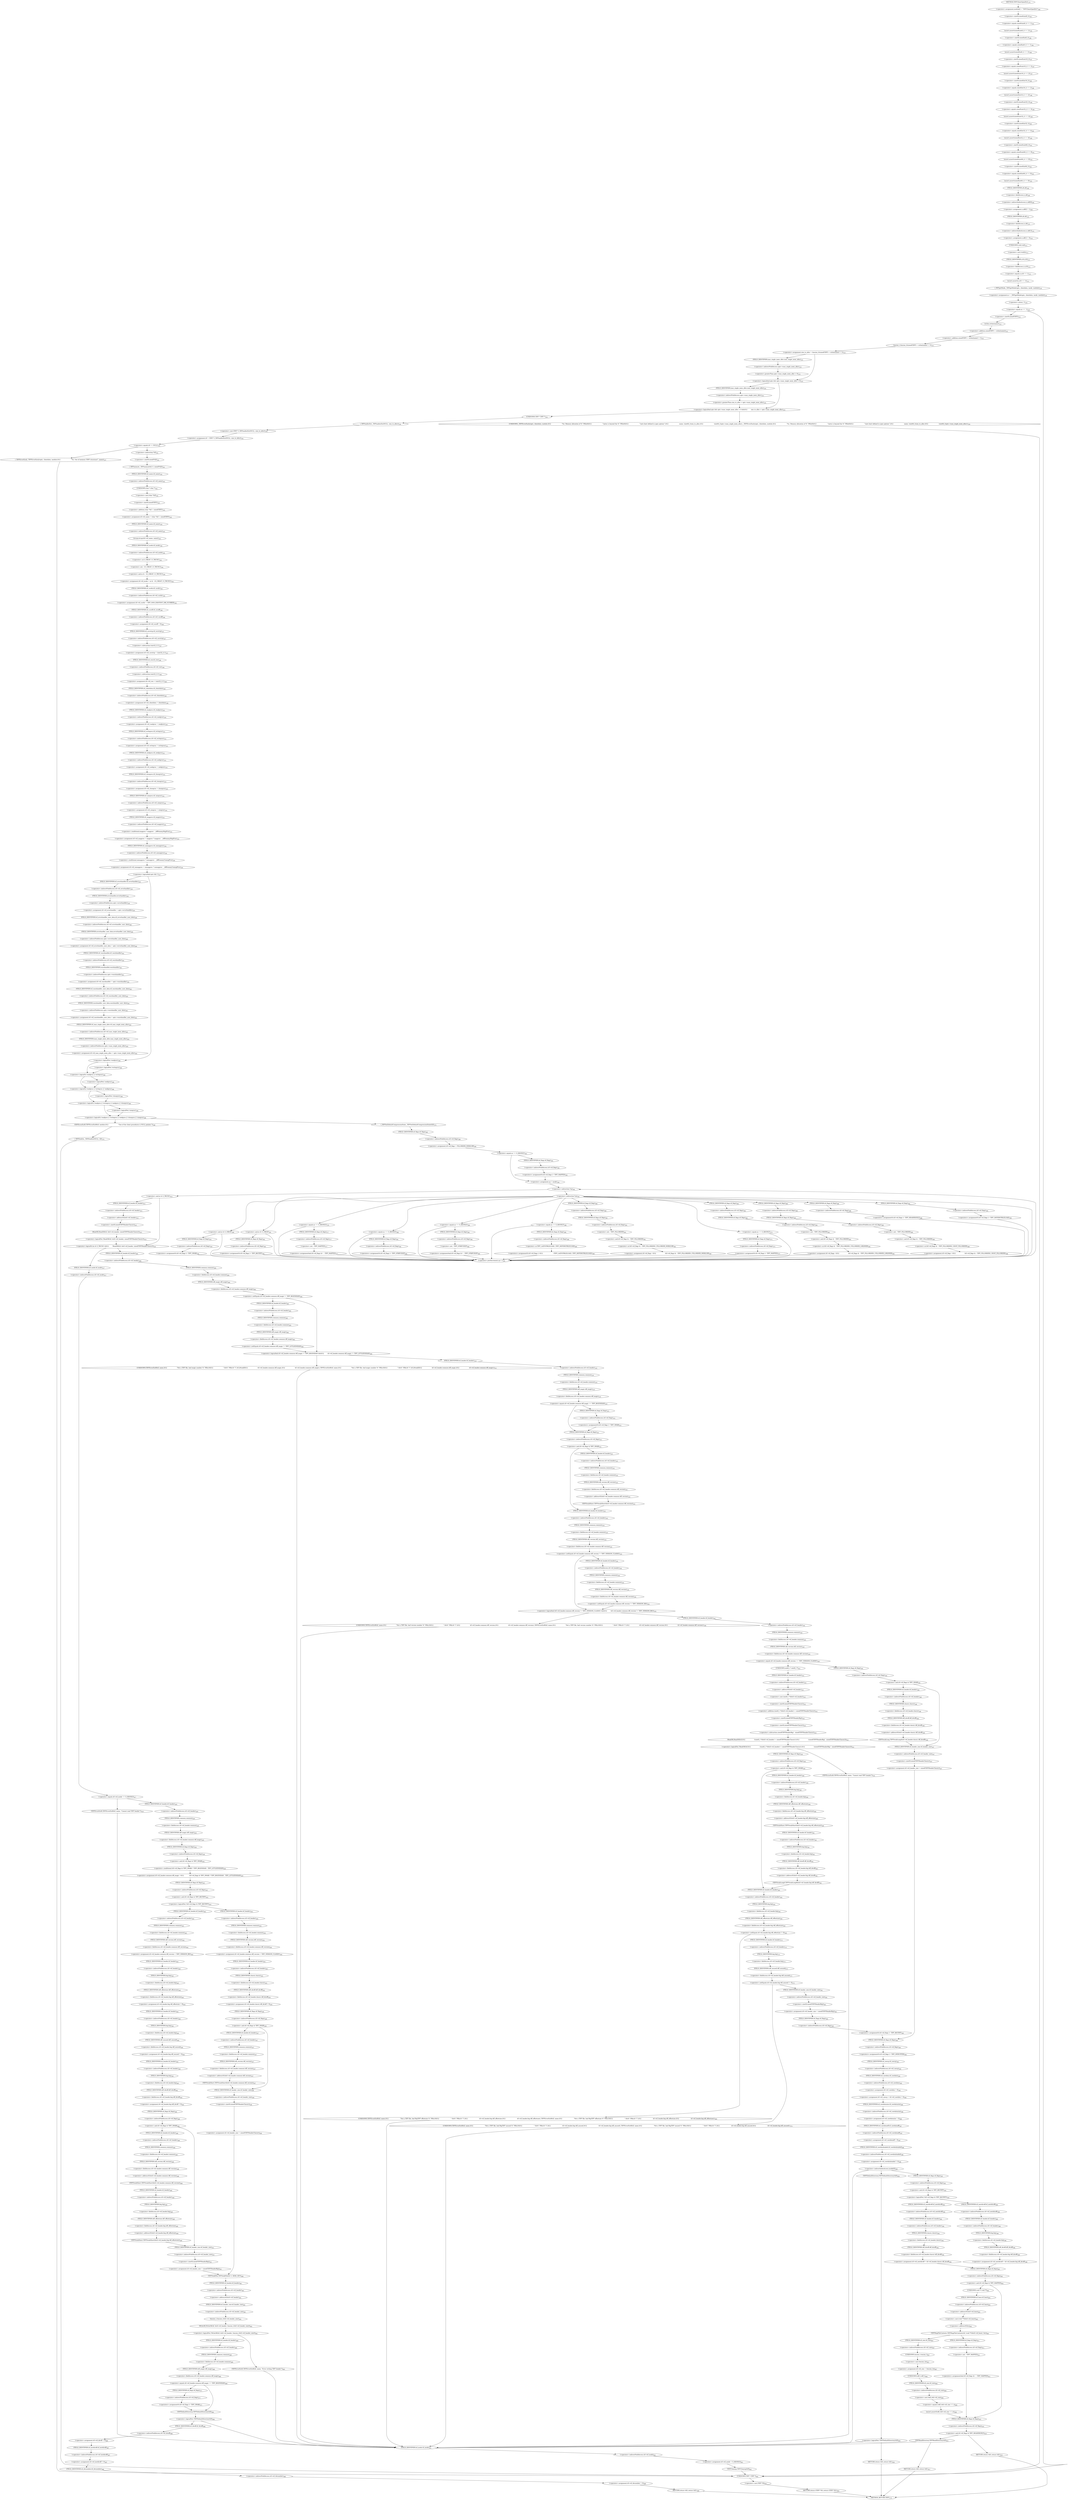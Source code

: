 digraph "TIFFClientOpenExt" {  
"354" [label = <(&lt;operator&gt;.assignment,module[] = &quot;TIFFClientOpenExt&quot;)<SUB>186</SUB>> ]
"360" [label = <(assert,assert(sizeof(uint8_t) == 1))<SUB>195</SUB>> ]
"365" [label = <(assert,assert(sizeof(int8_t) == 1))<SUB>196</SUB>> ]
"370" [label = <(assert,assert(sizeof(uint16_t) == 2))<SUB>197</SUB>> ]
"375" [label = <(assert,assert(sizeof(int16_t) == 2))<SUB>198</SUB>> ]
"380" [label = <(assert,assert(sizeof(uint32_t) == 4))<SUB>199</SUB>> ]
"385" [label = <(assert,assert(sizeof(int32_t) == 4))<SUB>200</SUB>> ]
"390" [label = <(assert,assert(sizeof(uint64_t) == 8))<SUB>201</SUB>> ]
"395" [label = <(assert,assert(sizeof(int64_t) == 8))<SUB>202</SUB>> ]
"425" [label = <(&lt;operator&gt;.assignment,m = _TIFFgetMode(opts, clientdata, mode, module))<SUB>219</SUB>> ]
"440" [label = <(&lt;operator&gt;.assignment,size_to_alloc = (tmsize_t)(sizeof(TIFF) + strlen(name) + 1))<SUB>222</SUB>> ]
"467" [label = <(&lt;operator&gt;.assignment,tif = (TIFF *)_TIFFmallocExt(NULL, size_to_alloc))<SUB>234</SUB>> ]
"486" [label = <(_TIFFmemset,_TIFFmemset(tif, 0, sizeof(*tif)))<SUB>241</SUB>> ]
"492" [label = <(&lt;operator&gt;.assignment,tif-&gt;tif_name = (char *)tif + sizeof(TIFF))<SUB>242</SUB>> ]
"502" [label = <(strcpy,strcpy(tif-&gt;tif_name, name))<SUB>243</SUB>> ]
"507" [label = <(&lt;operator&gt;.assignment,tif-&gt;tif_mode = m &amp; ~(O_CREAT | O_TRUNC))<SUB>244</SUB>> ]
"517" [label = <(&lt;operator&gt;.assignment,tif-&gt;tif_curdir = TIFF_NON_EXISTENT_DIR_NUMBER)<SUB>245</SUB>> ]
"522" [label = <(&lt;operator&gt;.assignment,tif-&gt;tif_curoff = 0)<SUB>246</SUB>> ]
"527" [label = <(&lt;operator&gt;.assignment,tif-&gt;tif_curstrip = (uint32_t)-1)<SUB>247</SUB>> ]
"534" [label = <(&lt;operator&gt;.assignment,tif-&gt;tif_row = (uint32_t)-1)<SUB>248</SUB>> ]
"541" [label = <(&lt;operator&gt;.assignment,tif-&gt;tif_clientdata = clientdata)<SUB>249</SUB>> ]
"546" [label = <(&lt;operator&gt;.assignment,tif-&gt;tif_readproc = readproc)<SUB>250</SUB>> ]
"551" [label = <(&lt;operator&gt;.assignment,tif-&gt;tif_writeproc = writeproc)<SUB>251</SUB>> ]
"556" [label = <(&lt;operator&gt;.assignment,tif-&gt;tif_seekproc = seekproc)<SUB>252</SUB>> ]
"561" [label = <(&lt;operator&gt;.assignment,tif-&gt;tif_closeproc = closeproc)<SUB>253</SUB>> ]
"566" [label = <(&lt;operator&gt;.assignment,tif-&gt;tif_sizeproc = sizeproc)<SUB>254</SUB>> ]
"571" [label = <(&lt;operator&gt;.assignment,tif-&gt;tif_mapproc = mapproc ? mapproc : _tiffDummyMapProc)<SUB>255</SUB>> ]
"579" [label = <(&lt;operator&gt;.assignment,tif-&gt;tif_unmapproc = unmapproc ? unmapproc : _tiffDummyUnmapProc)<SUB>256</SUB>> ]
"651" [label = <(_TIFFSetDefaultCompressionState,_TIFFSetDefaultCompressionState(tif))<SUB>274</SUB>> ]
"653" [label = <(&lt;operator&gt;.assignment,tif-&gt;tif_flags = FILLORDER_MSB2LSB)<SUB>280</SUB>> ]
"1264" [label = <(&lt;operators&gt;.assignmentOr,tif-&gt;tif_flags |= TIFF_MYBUFFER)<SUB>584</SUB>> ]
"1269" [label = <(&lt;operator&gt;.assignment,tif-&gt;tif_rawcp = tif-&gt;tif_rawdata = 0)<SUB>585</SUB>> ]
"1278" [label = <(&lt;operator&gt;.assignment,tif-&gt;tif_rawdatasize = 0)<SUB>586</SUB>> ]
"1283" [label = <(&lt;operator&gt;.assignment,tif-&gt;tif_rawdataoff = 0)<SUB>587</SUB>> ]
"1288" [label = <(&lt;operator&gt;.assignment,tif-&gt;tif_rawdataloaded = 0)<SUB>588</SUB>> ]
"1402" [label = <(&lt;operator&gt;.assignment,tif-&gt;tif_mode = O_RDONLY)<SUB>641</SUB>> ]
"1407" [label = <(TIFFCleanup,TIFFCleanup(tif))<SUB>642</SUB>> ]
"1410" [label = <(RETURN,return ((TIFF *)0);,return ((TIFF *)0);)<SUB>644</SUB>> ]
"361" [label = <(&lt;operator&gt;.equals,sizeof(uint8_t) == 1)<SUB>195</SUB>> ]
"366" [label = <(&lt;operator&gt;.equals,sizeof(int8_t) == 1)<SUB>196</SUB>> ]
"371" [label = <(&lt;operator&gt;.equals,sizeof(uint16_t) == 2)<SUB>197</SUB>> ]
"376" [label = <(&lt;operator&gt;.equals,sizeof(int16_t) == 2)<SUB>198</SUB>> ]
"381" [label = <(&lt;operator&gt;.equals,sizeof(uint32_t) == 4)<SUB>199</SUB>> ]
"386" [label = <(&lt;operator&gt;.equals,sizeof(int32_t) == 4)<SUB>200</SUB>> ]
"391" [label = <(&lt;operator&gt;.equals,sizeof(uint64_t) == 8)<SUB>201</SUB>> ]
"396" [label = <(&lt;operator&gt;.equals,sizeof(int64_t) == 8)<SUB>202</SUB>> ]
"402" [label = <(&lt;operator&gt;.assignment,n.a8[0] = 1)<SUB>209</SUB>> ]
"409" [label = <(&lt;operator&gt;.assignment,n.a8[1] = 0)<SUB>210</SUB>> ]
"416" [label = <(&lt;operator&gt;.cast,(void)n)<SUB>211</SUB>> ]
"419" [label = <(assert,assert(n.a16 == 1))<SUB>215</SUB>> ]
"427" [label = <(_TIFFgetMode,_TIFFgetMode(opts, clientdata, mode, module))<SUB>219</SUB>> ]
"433" [label = <(&lt;operator&gt;.equals,m == -1)<SUB>220</SUB>> ]
"442" [label = <(tmsize_t,(tmsize_t)(sizeof(TIFF) + strlen(name) + 1))<SUB>222</SUB>> ]
"451" [label = <(&lt;operator&gt;.logicalAnd,opts &amp;&amp; opts-&gt;max_single_mem_alloc &gt; 0 &amp;&amp;\012        size_to_alloc &gt; opts-&gt;max_single_mem_alloc)<SUB>223</SUB>> ]
"469" [label = <(&lt;operator&gt;.cast,(TIFF *)_TIFFmallocExt(NULL, size_to_alloc))<SUB>234</SUB>> ]
"475" [label = <(&lt;operator&gt;.equals,tif == NULL)<SUB>235</SUB>> ]
"489" [label = <(&lt;operator&gt;.sizeOf,sizeof(*tif))<SUB>241</SUB>> ]
"493" [label = <(&lt;operator&gt;.indirectFieldAccess,tif-&gt;tif_name)<SUB>242</SUB>> ]
"496" [label = <(&lt;operator&gt;.addition,(char *)tif + sizeof(TIFF))<SUB>242</SUB>> ]
"503" [label = <(&lt;operator&gt;.indirectFieldAccess,tif-&gt;tif_name)<SUB>243</SUB>> ]
"508" [label = <(&lt;operator&gt;.indirectFieldAccess,tif-&gt;tif_mode)<SUB>244</SUB>> ]
"511" [label = <(&lt;operator&gt;.and,m &amp; ~(O_CREAT | O_TRUNC))<SUB>244</SUB>> ]
"518" [label = <(&lt;operator&gt;.indirectFieldAccess,tif-&gt;tif_curdir)<SUB>245</SUB>> ]
"523" [label = <(&lt;operator&gt;.indirectFieldAccess,tif-&gt;tif_curoff)<SUB>246</SUB>> ]
"528" [label = <(&lt;operator&gt;.indirectFieldAccess,tif-&gt;tif_curstrip)<SUB>247</SUB>> ]
"531" [label = <(&lt;operator&gt;.subtraction,(uint32_t)-1)<SUB>247</SUB>> ]
"535" [label = <(&lt;operator&gt;.indirectFieldAccess,tif-&gt;tif_row)<SUB>248</SUB>> ]
"538" [label = <(&lt;operator&gt;.subtraction,(uint32_t)-1)<SUB>248</SUB>> ]
"542" [label = <(&lt;operator&gt;.indirectFieldAccess,tif-&gt;tif_clientdata)<SUB>249</SUB>> ]
"547" [label = <(&lt;operator&gt;.indirectFieldAccess,tif-&gt;tif_readproc)<SUB>250</SUB>> ]
"552" [label = <(&lt;operator&gt;.indirectFieldAccess,tif-&gt;tif_writeproc)<SUB>251</SUB>> ]
"557" [label = <(&lt;operator&gt;.indirectFieldAccess,tif-&gt;tif_seekproc)<SUB>252</SUB>> ]
"562" [label = <(&lt;operator&gt;.indirectFieldAccess,tif-&gt;tif_closeproc)<SUB>253</SUB>> ]
"567" [label = <(&lt;operator&gt;.indirectFieldAccess,tif-&gt;tif_sizeproc)<SUB>254</SUB>> ]
"572" [label = <(&lt;operator&gt;.indirectFieldAccess,tif-&gt;tif_mapproc)<SUB>255</SUB>> ]
"575" [label = <(&lt;operator&gt;.conditional,mapproc ? mapproc : _tiffDummyMapProc)<SUB>255</SUB>> ]
"580" [label = <(&lt;operator&gt;.indirectFieldAccess,tif-&gt;tif_unmapproc)<SUB>256</SUB>> ]
"583" [label = <(&lt;operator&gt;.conditional,unmapproc ? unmapproc : _tiffDummyUnmapProc)<SUB>256</SUB>> ]
"588" [label = <(&lt;operator&gt;.logicalAnd,opts &amp;&amp; 1)<SUB>257</SUB>> ]
"628" [label = <(&lt;operator&gt;.logicalOr,!readproc || !writeproc || !seekproc || !closeproc || !sizeproc)<SUB>266</SUB>> ]
"654" [label = <(&lt;operator&gt;.indirectFieldAccess,tif-&gt;tif_flags)<SUB>280</SUB>> ]
"659" [label = <(&lt;operator&gt;.equals,m == O_RDONLY)<SUB>281</SUB>> ]
"673" [label = <(&lt;operator&gt;.indirection,*cp)<SUB>344</SUB>> ]
"675" [label = <(&lt;operator&gt;.postIncrement,cp++)<SUB>344</SUB>> ]
"841" [label = <(&lt;operator&gt;.logicalOr,(m &amp; O_TRUNC) ||\012        !ReadOK(tif, &amp;tif-&gt;tif_header, sizeof(TIFFHeaderClassic)))<SUB>414</SUB>> ]
"1064" [label = <(&lt;operator&gt;.logicalAnd,tif-&gt;tif_header.common.tiff_magic != TIFF_BIGENDIAN &amp;&amp;\012        tif-&gt;tif_header.common.tiff_magic != TIFF_LITTLEENDIAN)<SUB>494</SUB>> ]
"1087" [label = <(&lt;operator&gt;.equals,tif-&gt;tif_header.common.tiff_magic == TIFF_BIGENDIAN)<SUB>519</SUB>> ]
"1105" [label = <(&lt;operator&gt;.and,tif-&gt;tif_flags &amp; TIFF_SWAB)<SUB>531</SUB>> ]
"1121" [label = <(&lt;operator&gt;.logicalAnd,(tif-&gt;tif_header.common.tiff_version != TIFF_VERSION_CLASSIC) &amp;&amp;\012        (tif-&gt;tif_header.common.tiff_version != TIFF_VERSION_BIG))<SUB>533</SUB>> ]
"1144" [label = <(&lt;operator&gt;.equals,tif-&gt;tif_header.common.tiff_version == TIFF_VERSION_CLASSIC)<SUB>543</SUB>> ]
"1265" [label = <(&lt;operator&gt;.indirectFieldAccess,tif-&gt;tif_flags)<SUB>584</SUB>> ]
"1270" [label = <(&lt;operator&gt;.indirectFieldAccess,tif-&gt;tif_rawcp)<SUB>585</SUB>> ]
"1273" [label = <(&lt;operator&gt;.assignment,tif-&gt;tif_rawdata = 0)<SUB>585</SUB>> ]
"1279" [label = <(&lt;operator&gt;.indirectFieldAccess,tif-&gt;tif_rawdatasize)<SUB>586</SUB>> ]
"1284" [label = <(&lt;operator&gt;.indirectFieldAccess,tif-&gt;tif_rawdataoff)<SUB>587</SUB>> ]
"1289" [label = <(&lt;operator&gt;.indirectFieldAccess,tif-&gt;tif_rawdataloaded)<SUB>588</SUB>> ]
"1294" [label = <(&lt;operator&gt;.indirectIndexAccess,mode[0])<SUB>590</SUB>> ]
"1403" [label = <(&lt;operator&gt;.indirectFieldAccess,tif-&gt;tif_mode)<SUB>641</SUB>> ]
"1411" [label = <(&lt;operator&gt;.cast,(TIFF *)0)<SUB>644</SUB>> ]
"362" [label = <(&lt;operator&gt;.sizeOf,sizeof(uint8_t))<SUB>195</SUB>> ]
"367" [label = <(&lt;operator&gt;.sizeOf,sizeof(int8_t))<SUB>196</SUB>> ]
"372" [label = <(&lt;operator&gt;.sizeOf,sizeof(uint16_t))<SUB>197</SUB>> ]
"377" [label = <(&lt;operator&gt;.sizeOf,sizeof(int16_t))<SUB>198</SUB>> ]
"382" [label = <(&lt;operator&gt;.sizeOf,sizeof(uint32_t))<SUB>199</SUB>> ]
"387" [label = <(&lt;operator&gt;.sizeOf,sizeof(int32_t))<SUB>200</SUB>> ]
"392" [label = <(&lt;operator&gt;.sizeOf,sizeof(uint64_t))<SUB>201</SUB>> ]
"397" [label = <(&lt;operator&gt;.sizeOf,sizeof(int64_t))<SUB>202</SUB>> ]
"403" [label = <(&lt;operator&gt;.indirectIndexAccess,n.a8[0])<SUB>209</SUB>> ]
"410" [label = <(&lt;operator&gt;.indirectIndexAccess,n.a8[1])<SUB>210</SUB>> ]
"417" [label = <(UNKNOWN,void,void)<SUB>211</SUB>> ]
"420" [label = <(&lt;operator&gt;.equals,n.a16 == 1)<SUB>215</SUB>> ]
"435" [label = <(&lt;operator&gt;.minus,-1)<SUB>220</SUB>> ]
"443" [label = <(&lt;operator&gt;.addition,sizeof(TIFF) + strlen(name) + 1)<SUB>222</SUB>> ]
"452" [label = <(&lt;operator&gt;.logicalAnd,opts &amp;&amp; opts-&gt;max_single_mem_alloc &gt; 0)<SUB>223</SUB>> ]
"459" [label = <(&lt;operator&gt;.greaterThan,size_to_alloc &gt; opts-&gt;max_single_mem_alloc)<SUB>224</SUB>> ]
"465" [label = <(UNKNOWN,_TIFFErrorEarly(opts, clientdata, module,\012                        &quot;%s: Memory allocation of %&quot; PRIu64\012                        &quot; bytes is beyond the %&quot; PRIu64\012                        &quot; byte limit defined in open options&quot;,\012                        name, (uint64_t)size_to_alloc,\012                        (uint64_t)opts-&gt;max_single_mem_alloc);,_TIFFErrorEarly(opts, clientdata, module,\012                        &quot;%s: Memory allocation of %&quot; PRIu64\012                        &quot; bytes is beyond the %&quot; PRIu64\012                        &quot; byte limit defined in open options&quot;,\012                        name, (uint64_t)size_to_alloc,\012                        (uint64_t)opts-&gt;max_single_mem_alloc);)<SUB>226</SUB>> ]
"470" [label = <(UNKNOWN,TIFF *,TIFF *)<SUB>234</SUB>> ]
"471" [label = <(_TIFFmallocExt,_TIFFmallocExt(NULL, size_to_alloc))<SUB>234</SUB>> ]
"479" [label = <(_TIFFErrorEarly,_TIFFErrorEarly(opts, clientdata, module,\012                        &quot;%s: Out of memory (TIFF structure)&quot;, name))<SUB>237</SUB>> ]
"490" [label = <(&lt;operator&gt;.indirection,*tif)<SUB>241</SUB>> ]
"495" [label = <(FIELD_IDENTIFIER,tif_name,tif_name)<SUB>242</SUB>> ]
"497" [label = <(&lt;operator&gt;.cast,(char *)tif)<SUB>242</SUB>> ]
"500" [label = <(&lt;operator&gt;.sizeOf,sizeof(TIFF))<SUB>242</SUB>> ]
"505" [label = <(FIELD_IDENTIFIER,tif_name,tif_name)<SUB>243</SUB>> ]
"510" [label = <(FIELD_IDENTIFIER,tif_mode,tif_mode)<SUB>244</SUB>> ]
"513" [label = <(&lt;operator&gt;.not,~(O_CREAT | O_TRUNC))<SUB>244</SUB>> ]
"520" [label = <(FIELD_IDENTIFIER,tif_curdir,tif_curdir)<SUB>245</SUB>> ]
"525" [label = <(FIELD_IDENTIFIER,tif_curoff,tif_curoff)<SUB>246</SUB>> ]
"530" [label = <(FIELD_IDENTIFIER,tif_curstrip,tif_curstrip)<SUB>247</SUB>> ]
"537" [label = <(FIELD_IDENTIFIER,tif_row,tif_row)<SUB>248</SUB>> ]
"544" [label = <(FIELD_IDENTIFIER,tif_clientdata,tif_clientdata)<SUB>249</SUB>> ]
"549" [label = <(FIELD_IDENTIFIER,tif_readproc,tif_readproc)<SUB>250</SUB>> ]
"554" [label = <(FIELD_IDENTIFIER,tif_writeproc,tif_writeproc)<SUB>251</SUB>> ]
"559" [label = <(FIELD_IDENTIFIER,tif_seekproc,tif_seekproc)<SUB>252</SUB>> ]
"564" [label = <(FIELD_IDENTIFIER,tif_closeproc,tif_closeproc)<SUB>253</SUB>> ]
"569" [label = <(FIELD_IDENTIFIER,tif_sizeproc,tif_sizeproc)<SUB>254</SUB>> ]
"574" [label = <(FIELD_IDENTIFIER,tif_mapproc,tif_mapproc)<SUB>255</SUB>> ]
"582" [label = <(FIELD_IDENTIFIER,tif_unmapproc,tif_unmapproc)<SUB>256</SUB>> ]
"592" [label = <(&lt;operator&gt;.assignment,tif-&gt;tif_errorhandler = opts-&gt;errorhandler)<SUB>259</SUB>> ]
"599" [label = <(&lt;operator&gt;.assignment,tif-&gt;tif_errorhandler_user_data = opts-&gt;errorhandler_user_data)<SUB>260</SUB>> ]
"606" [label = <(&lt;operator&gt;.assignment,tif-&gt;tif_warnhandler = opts-&gt;warnhandler)<SUB>261</SUB>> ]
"613" [label = <(&lt;operator&gt;.assignment,tif-&gt;tif_warnhandler_user_data = opts-&gt;warnhandler_user_data)<SUB>262</SUB>> ]
"620" [label = <(&lt;operator&gt;.assignment,tif-&gt;tif_max_single_mem_alloc = opts-&gt;max_single_mem_alloc)<SUB>263</SUB>> ]
"629" [label = <(&lt;operator&gt;.logicalOr,!readproc || !writeproc || !seekproc || !closeproc)<SUB>266</SUB>> ]
"640" [label = <(&lt;operator&gt;.logicalNot,!sizeproc)<SUB>266</SUB>> ]
"643" [label = <(TIFFErrorExtR,TIFFErrorExtR(tif, module,\012                      &quot;One of the client procedures is NULL pointer.&quot;))<SUB>268</SUB>> ]
"647" [label = <(_TIFFfreeExt,_TIFFfreeExt(NULL, tif))<SUB>270</SUB>> ]
"656" [label = <(FIELD_IDENTIFIER,tif_flags,tif_flags)<SUB>280</SUB>> ]
"663" [label = <(&lt;operators&gt;.assignmentOr,tif-&gt;tif_flags |= TIFF_MAPPED)<SUB>282</SUB>> ]
"670" [label = <(&lt;operator&gt;.assignment,cp = mode)<SUB>344</SUB>> ]
"678" [label = <(&lt;operator&gt;.indirection,*cp)<SUB>345</SUB>> ]
"842" [label = <(&lt;operator&gt;.and,m &amp; O_TRUNC)<SUB>414</SUB>> ]
"845" [label = <(&lt;operator&gt;.logicalNot,!ReadOK(tif, &amp;tif-&gt;tif_header, sizeof(TIFFHeaderClassic)))<SUB>415</SUB>> ]
"867" [label = <(&lt;operator&gt;.assignment,tif-&gt;tif_header.common.tiff_magic =\012            (tif-&gt;tif_flags &amp; TIFF_SWAB) ? TIFF_BIGENDIAN : TIFF_LITTLEENDIAN)<SUB>429</SUB>> ]
"1000" [label = <(TIFFSeekFile,TIFFSeekFile(tif, 0, SEEK_SET))<SUB>460</SUB>> ]
"1046" [label = <(&lt;operator&gt;.assignment,tif-&gt;tif_diroff = 0)<SUB>486</SUB>> ]
"1051" [label = <(&lt;operator&gt;.assignment,tif-&gt;tif_lastdiroff = 0)<SUB>487</SUB>> ]
"1056" [label = <(&lt;operator&gt;.assignment,tif-&gt;tif_dirnumber = 0)<SUB>488</SUB>> ]
"1061" [label = <(RETURN,return (tif);,return (tif);)<SUB>489</SUB>> ]
"1065" [label = <(&lt;operator&gt;.notEquals,tif-&gt;tif_header.common.tiff_magic != TIFF_BIGENDIAN)<SUB>494</SUB>> ]
"1074" [label = <(&lt;operator&gt;.notEquals,tif-&gt;tif_header.common.tiff_magic != TIFF_LITTLEENDIAN)<SUB>495</SUB>> ]
"1084" [label = <(UNKNOWN,TIFFErrorExtR(tif, name,\012                      &quot;Not a TIFF file, bad magic number %&quot; PRIu16\012                      &quot; (0x%&quot; PRIx16 &quot;)&quot;,\012#endif\012                      tif-&gt;tif_header.common.tiff_magic,\012                      tif-&gt;tif_header.common.tiff_magic);,TIFFErrorExtR(tif, name,\012                      &quot;Not a TIFF file, bad magic number %&quot; PRIu16\012                      &quot; (0x%&quot; PRIx16 &quot;)&quot;,\012#endif\012                      tif-&gt;tif_header.common.tiff_magic,\012                      tif-&gt;tif_header.common.tiff_magic);)<SUB>511</SUB>> ]
"1088" [label = <(&lt;operator&gt;.fieldAccess,tif-&gt;tif_header.common.tiff_magic)<SUB>519</SUB>> ]
"1097" [label = <(&lt;operators&gt;.assignmentOr,tif-&gt;tif_flags |= TIFF_SWAB)<SUB>522</SUB>> ]
"1106" [label = <(&lt;operator&gt;.indirectFieldAccess,tif-&gt;tif_flags)<SUB>531</SUB>> ]
"1111" [label = <(TIFFSwabShort,TIFFSwabShort(&amp;tif-&gt;tif_header.common.tiff_version))<SUB>532</SUB>> ]
"1122" [label = <(&lt;operator&gt;.notEquals,tif-&gt;tif_header.common.tiff_version != TIFF_VERSION_CLASSIC)<SUB>533</SUB>> ]
"1131" [label = <(&lt;operator&gt;.notEquals,tif-&gt;tif_header.common.tiff_version != TIFF_VERSION_BIG)<SUB>534</SUB>> ]
"1141" [label = <(UNKNOWN,TIFFErrorExtR(tif, name,\012                      &quot;Not a TIFF file, bad version number %&quot; PRIu16\012                      &quot; (0x%&quot; PRIx16 &quot;)&quot;,\012                      tif-&gt;tif_header.common.tiff_version,\012                      tif-&gt;tif_header.common.tiff_version);,TIFFErrorExtR(tif, name,\012                      &quot;Not a TIFF file, bad version number %&quot; PRIu16\012                      &quot; (0x%&quot; PRIx16 &quot;)&quot;,\012                      tif-&gt;tif_header.common.tiff_version,\012                      tif-&gt;tif_header.common.tiff_version);)<SUB>536</SUB>> ]
"1145" [label = <(&lt;operator&gt;.fieldAccess,tif-&gt;tif_header.common.tiff_version)<SUB>543</SUB>> ]
"1170" [label = <(&lt;operator&gt;.assignment,tif-&gt;tif_header_size = sizeof(TIFFHeaderClassic))<SUB>547</SUB>> ]
"1267" [label = <(FIELD_IDENTIFIER,tif_flags,tif_flags)<SUB>584</SUB>> ]
"1272" [label = <(FIELD_IDENTIFIER,tif_rawcp,tif_rawcp)<SUB>585</SUB>> ]
"1274" [label = <(&lt;operator&gt;.indirectFieldAccess,tif-&gt;tif_rawdata)<SUB>585</SUB>> ]
"1281" [label = <(FIELD_IDENTIFIER,tif_rawdatasize,tif_rawdatasize)<SUB>586</SUB>> ]
"1286" [label = <(FIELD_IDENTIFIER,tif_rawdataoff,tif_rawdataoff)<SUB>587</SUB>> ]
"1291" [label = <(FIELD_IDENTIFIER,tif_rawdataloaded,tif_rawdataloaded)<SUB>588</SUB>> ]
"1399" [label = <(RETURN,return (tif);,return (tif);)<SUB>638</SUB>> ]
"1405" [label = <(FIELD_IDENTIFIER,tif_mode,tif_mode)<SUB>641</SUB>> ]
"1412" [label = <(UNKNOWN,TIFF *,TIFF *)<SUB>644</SUB>> ]
"404" [label = <(&lt;operator&gt;.fieldAccess,n.a8)<SUB>209</SUB>> ]
"411" [label = <(&lt;operator&gt;.fieldAccess,n.a8)<SUB>210</SUB>> ]
"421" [label = <(&lt;operator&gt;.fieldAccess,n.a16)<SUB>215</SUB>> ]
"444" [label = <(&lt;operator&gt;.addition,sizeof(TIFF) + strlen(name))<SUB>222</SUB>> ]
"454" [label = <(&lt;operator&gt;.greaterThan,opts-&gt;max_single_mem_alloc &gt; 0)<SUB>223</SUB>> ]
"461" [label = <(&lt;operator&gt;.indirectFieldAccess,opts-&gt;max_single_mem_alloc)<SUB>224</SUB>> ]
"498" [label = <(UNKNOWN,char *,char *)<SUB>242</SUB>> ]
"514" [label = <(&lt;operator&gt;.or,O_CREAT | O_TRUNC)<SUB>244</SUB>> ]
"593" [label = <(&lt;operator&gt;.indirectFieldAccess,tif-&gt;tif_errorhandler)<SUB>259</SUB>> ]
"596" [label = <(&lt;operator&gt;.indirectFieldAccess,opts-&gt;errorhandler)<SUB>259</SUB>> ]
"600" [label = <(&lt;operator&gt;.indirectFieldAccess,tif-&gt;tif_errorhandler_user_data)<SUB>260</SUB>> ]
"603" [label = <(&lt;operator&gt;.indirectFieldAccess,opts-&gt;errorhandler_user_data)<SUB>260</SUB>> ]
"607" [label = <(&lt;operator&gt;.indirectFieldAccess,tif-&gt;tif_warnhandler)<SUB>261</SUB>> ]
"610" [label = <(&lt;operator&gt;.indirectFieldAccess,opts-&gt;warnhandler)<SUB>261</SUB>> ]
"614" [label = <(&lt;operator&gt;.indirectFieldAccess,tif-&gt;tif_warnhandler_user_data)<SUB>262</SUB>> ]
"617" [label = <(&lt;operator&gt;.indirectFieldAccess,opts-&gt;warnhandler_user_data)<SUB>262</SUB>> ]
"621" [label = <(&lt;operator&gt;.indirectFieldAccess,tif-&gt;tif_max_single_mem_alloc)<SUB>263</SUB>> ]
"624" [label = <(&lt;operator&gt;.indirectFieldAccess,opts-&gt;max_single_mem_alloc)<SUB>263</SUB>> ]
"630" [label = <(&lt;operator&gt;.logicalOr,!readproc || !writeproc || !seekproc)<SUB>266</SUB>> ]
"638" [label = <(&lt;operator&gt;.logicalNot,!closeproc)<SUB>266</SUB>> ]
"664" [label = <(&lt;operator&gt;.indirectFieldAccess,tif-&gt;tif_flags)<SUB>282</SUB>> ]
"699" [label = <(&lt;operator&gt;.assignment,tif-&gt;tif_flags =\012                    (tif-&gt;tif_flags &amp; ~TIFF_FILLORDER) | FILLORDER_MSB2LSB)<SUB>360</SUB>> ]
"714" [label = <(&lt;operator&gt;.assignment,tif-&gt;tif_flags =\012                    (tif-&gt;tif_flags &amp; ~TIFF_FILLORDER) | FILLORDER_LSB2MSB)<SUB>364</SUB>> ]
"729" [label = <(&lt;operator&gt;.assignment,tif-&gt;tif_flags =\012                    (tif-&gt;tif_flags &amp; ~TIFF_FILLORDER) | HOST_FILLORDER)<SUB>368</SUB>> ]
"798" [label = <(&lt;operators&gt;.assignmentOr,tif-&gt;tif_flags |= TIFF_HEADERONLY)<SUB>388</SUB>> ]
"819" [label = <(&lt;operators&gt;.assignmentOr,tif-&gt;tif_flags |= TIFF_DEFERSTRILELOAD)<SUB>395</SUB>> ]
"846" [label = <(ReadOK,ReadOK(tif, &amp;tif-&gt;tif_header, sizeof(TIFFHeaderClassic)))<SUB>415</SUB>> ]
"856" [label = <(&lt;operator&gt;.equals,tif-&gt;tif_mode == O_RDONLY)<SUB>417</SUB>> ]
"868" [label = <(&lt;operator&gt;.fieldAccess,tif-&gt;tif_header.common.tiff_magic)<SUB>429</SUB>> ]
"875" [label = <(&lt;operator&gt;.conditional,(tif-&gt;tif_flags &amp; TIFF_SWAB) ? TIFF_BIGENDIAN : TIFF_LITTLEENDIAN)<SUB>430</SUB>> ]
"884" [label = <(&lt;operator&gt;.logicalNot,!(tif-&gt;tif_flags &amp; TIFF_BIGTIFF))<SUB>432</SUB>> ]
"1005" [label = <(&lt;operator&gt;.logicalNot,!WriteOK(tif, &amp;tif-&gt;tif_header, (tmsize_t)(tif-&gt;tif_header_size)))<SUB>461</SUB>> ]
"1023" [label = <(&lt;operator&gt;.equals,tif-&gt;tif_header.common.tiff_magic == TIFF_BIGENDIAN)<SUB>469</SUB>> ]
"1041" [label = <(&lt;operator&gt;.logicalNot,!TIFFDefaultDirectory(tif))<SUB>484</SUB>> ]
"1047" [label = <(&lt;operator&gt;.indirectFieldAccess,tif-&gt;tif_diroff)<SUB>486</SUB>> ]
"1052" [label = <(&lt;operator&gt;.indirectFieldAccess,tif-&gt;tif_lastdiroff)<SUB>487</SUB>> ]
"1057" [label = <(&lt;operator&gt;.indirectFieldAccess,tif-&gt;tif_dirnumber)<SUB>488</SUB>> ]
"1066" [label = <(&lt;operator&gt;.fieldAccess,tif-&gt;tif_header.common.tiff_magic)<SUB>494</SUB>> ]
"1075" [label = <(&lt;operator&gt;.fieldAccess,tif-&gt;tif_header.common.tiff_magic)<SUB>495</SUB>> ]
"1089" [label = <(&lt;operator&gt;.fieldAccess,tif-&gt;tif_header.common)<SUB>519</SUB>> ]
"1094" [label = <(FIELD_IDENTIFIER,tiff_magic,tiff_magic)<SUB>519</SUB>> ]
"1098" [label = <(&lt;operator&gt;.indirectFieldAccess,tif-&gt;tif_flags)<SUB>522</SUB>> ]
"1108" [label = <(FIELD_IDENTIFIER,tif_flags,tif_flags)<SUB>531</SUB>> ]
"1112" [label = <(&lt;operator&gt;.addressOf,&amp;tif-&gt;tif_header.common.tiff_version)<SUB>532</SUB>> ]
"1123" [label = <(&lt;operator&gt;.fieldAccess,tif-&gt;tif_header.common.tiff_version)<SUB>533</SUB>> ]
"1132" [label = <(&lt;operator&gt;.fieldAccess,tif-&gt;tif_header.common.tiff_version)<SUB>534</SUB>> ]
"1146" [label = <(&lt;operator&gt;.fieldAccess,tif-&gt;tif_header.common)<SUB>543</SUB>> ]
"1151" [label = <(FIELD_IDENTIFIER,tiff_version,tiff_version)<SUB>543</SUB>> ]
"1155" [label = <(&lt;operator&gt;.and,tif-&gt;tif_flags &amp; TIFF_SWAB)<SUB>545</SUB>> ]
"1171" [label = <(&lt;operator&gt;.indirectFieldAccess,tif-&gt;tif_header_size)<SUB>547</SUB>> ]
"1174" [label = <(&lt;operator&gt;.sizeOf,sizeof(TIFFHeaderClassic))<SUB>547</SUB>> ]
"1253" [label = <(&lt;operator&gt;.assignment,tif-&gt;tif_header_size = sizeof(TIFFHeaderBig))<SUB>581</SUB>> ]
"1259" [label = <(&lt;operators&gt;.assignmentOr,tif-&gt;tif_flags |= TIFF_BIGTIFF)<SUB>582</SUB>> ]
"1276" [label = <(FIELD_IDENTIFIER,tif_rawdata,tif_rawdata)<SUB>585</SUB>> ]
"1301" [label = <(&lt;operator&gt;.logicalNot,!(tif-&gt;tif_flags &amp; TIFF_BIGTIFF))<SUB>593</SUB>> ]
"1333" [label = <(&lt;operator&gt;.and,tif-&gt;tif_flags &amp; TIFF_MAPPED)<SUB>602</SUB>> ]
"1376" [label = <(&lt;operator&gt;.and,tif-&gt;tif_flags &amp; TIFF_HEADERONLY)<SUB>619</SUB>> ]
"1385" [label = <(TIFFReadDirectory,TIFFReadDirectory(tif))<SUB>625</SUB>> ]
"1394" [label = <(&lt;operator&gt;.logicalNot,!TIFFDefaultDirectory(tif))<SUB>636</SUB>> ]
"406" [label = <(FIELD_IDENTIFIER,a8,a8)<SUB>209</SUB>> ]
"413" [label = <(FIELD_IDENTIFIER,a8,a8)<SUB>210</SUB>> ]
"423" [label = <(FIELD_IDENTIFIER,a16,a16)<SUB>215</SUB>> ]
"445" [label = <(&lt;operator&gt;.sizeOf,sizeof(TIFF))<SUB>222</SUB>> ]
"447" [label = <(strlen,strlen(name))<SUB>222</SUB>> ]
"455" [label = <(&lt;operator&gt;.indirectFieldAccess,opts-&gt;max_single_mem_alloc)<SUB>223</SUB>> ]
"463" [label = <(FIELD_IDENTIFIER,max_single_mem_alloc,max_single_mem_alloc)<SUB>224</SUB>> ]
"595" [label = <(FIELD_IDENTIFIER,tif_errorhandler,tif_errorhandler)<SUB>259</SUB>> ]
"598" [label = <(FIELD_IDENTIFIER,errorhandler,errorhandler)<SUB>259</SUB>> ]
"602" [label = <(FIELD_IDENTIFIER,tif_errorhandler_user_data,tif_errorhandler_user_data)<SUB>260</SUB>> ]
"605" [label = <(FIELD_IDENTIFIER,errorhandler_user_data,errorhandler_user_data)<SUB>260</SUB>> ]
"609" [label = <(FIELD_IDENTIFIER,tif_warnhandler,tif_warnhandler)<SUB>261</SUB>> ]
"612" [label = <(FIELD_IDENTIFIER,warnhandler,warnhandler)<SUB>261</SUB>> ]
"616" [label = <(FIELD_IDENTIFIER,tif_warnhandler_user_data,tif_warnhandler_user_data)<SUB>262</SUB>> ]
"619" [label = <(FIELD_IDENTIFIER,warnhandler_user_data,warnhandler_user_data)<SUB>262</SUB>> ]
"623" [label = <(FIELD_IDENTIFIER,tif_max_single_mem_alloc,tif_max_single_mem_alloc)<SUB>263</SUB>> ]
"626" [label = <(FIELD_IDENTIFIER,max_single_mem_alloc,max_single_mem_alloc)<SUB>263</SUB>> ]
"631" [label = <(&lt;operator&gt;.logicalOr,!readproc || !writeproc)<SUB>266</SUB>> ]
"636" [label = <(&lt;operator&gt;.logicalNot,!seekproc)<SUB>266</SUB>> ]
"666" [label = <(FIELD_IDENTIFIER,tif_flags,tif_flags)<SUB>282</SUB>> ]
"684" [label = <(&lt;operator&gt;.and,m &amp; O_CREAT)<SUB>349</SUB>> ]
"700" [label = <(&lt;operator&gt;.indirectFieldAccess,tif-&gt;tif_flags)<SUB>360</SUB>> ]
"703" [label = <(&lt;operator&gt;.or,(tif-&gt;tif_flags &amp; ~TIFF_FILLORDER) | FILLORDER_MSB2LSB)<SUB>361</SUB>> ]
"715" [label = <(&lt;operator&gt;.indirectFieldAccess,tif-&gt;tif_flags)<SUB>364</SUB>> ]
"718" [label = <(&lt;operator&gt;.or,(tif-&gt;tif_flags &amp; ~TIFF_FILLORDER) | FILLORDER_LSB2MSB)<SUB>365</SUB>> ]
"730" [label = <(&lt;operator&gt;.indirectFieldAccess,tif-&gt;tif_flags)<SUB>368</SUB>> ]
"733" [label = <(&lt;operator&gt;.or,(tif-&gt;tif_flags &amp; ~TIFF_FILLORDER) | HOST_FILLORDER)<SUB>369</SUB>> ]
"745" [label = <(&lt;operator&gt;.equals,m == O_RDONLY)<SUB>372</SUB>> ]
"758" [label = <(&lt;operator&gt;.equals,m == O_RDONLY)<SUB>376</SUB>> ]
"772" [label = <(&lt;operator&gt;.equals,m == O_RDONLY)<SUB>380</SUB>> ]
"785" [label = <(&lt;operator&gt;.equals,m == O_RDONLY)<SUB>384</SUB>> ]
"799" [label = <(&lt;operator&gt;.indirectFieldAccess,tif-&gt;tif_flags)<SUB>388</SUB>> ]
"807" [label = <(&lt;operator&gt;.and,m &amp; O_CREAT)<SUB>391</SUB>> ]
"820" [label = <(&lt;operator&gt;.indirectFieldAccess,tif-&gt;tif_flags)<SUB>395</SUB>> ]
"828" [label = <(&lt;operator&gt;.equals,m == O_RDONLY)<SUB>398</SUB>> ]
"848" [label = <(&lt;operator&gt;.addressOf,&amp;tif-&gt;tif_header)<SUB>415</SUB>> ]
"852" [label = <(&lt;operator&gt;.sizeOf,sizeof(TIFFHeaderClassic))<SUB>415</SUB>> ]
"857" [label = <(&lt;operator&gt;.indirectFieldAccess,tif-&gt;tif_mode)<SUB>417</SUB>> ]
"862" [label = <(TIFFErrorExtR,TIFFErrorExtR(tif, name, &quot;Cannot read TIFF header&quot;))<SUB>419</SUB>> ]
"869" [label = <(&lt;operator&gt;.fieldAccess,tif-&gt;tif_header.common)<SUB>429</SUB>> ]
"874" [label = <(FIELD_IDENTIFIER,tiff_magic,tiff_magic)<SUB>429</SUB>> ]
"876" [label = <(&lt;operator&gt;.and,tif-&gt;tif_flags &amp; TIFF_SWAB)<SUB>430</SUB>> ]
"885" [label = <(&lt;operator&gt;.and,tif-&gt;tif_flags &amp; TIFF_BIGTIFF)<SUB>432</SUB>> ]
"891" [label = <(&lt;operator&gt;.assignment,tif-&gt;tif_header.common.tiff_version = TIFF_VERSION_CLASSIC)<SUB>434</SUB>> ]
"900" [label = <(&lt;operator&gt;.assignment,tif-&gt;tif_header.classic.tiff_diroff = 0)<SUB>435</SUB>> ]
"925" [label = <(&lt;operator&gt;.assignment,tif-&gt;tif_header_size = sizeof(TIFFHeaderClassic))<SUB>438</SUB>> ]
"1006" [label = <(WriteOK,WriteOK(tif, &amp;tif-&gt;tif_header, (tmsize_t)(tif-&gt;tif_header_size)))<SUB>461</SUB>> ]
"1017" [label = <(TIFFErrorExtR,TIFFErrorExtR(tif, name, &quot;Error writing TIFF header&quot;))<SUB>463</SUB>> ]
"1024" [label = <(&lt;operator&gt;.fieldAccess,tif-&gt;tif_header.common.tiff_magic)<SUB>469</SUB>> ]
"1033" [label = <(&lt;operators&gt;.assignmentOr,tif-&gt;tif_flags |= TIFF_SWAB)<SUB>472</SUB>> ]
"1042" [label = <(TIFFDefaultDirectory,TIFFDefaultDirectory(tif))<SUB>484</SUB>> ]
"1049" [label = <(FIELD_IDENTIFIER,tif_diroff,tif_diroff)<SUB>486</SUB>> ]
"1054" [label = <(FIELD_IDENTIFIER,tif_lastdiroff,tif_lastdiroff)<SUB>487</SUB>> ]
"1059" [label = <(FIELD_IDENTIFIER,tif_dirnumber,tif_dirnumber)<SUB>488</SUB>> ]
"1067" [label = <(&lt;operator&gt;.fieldAccess,tif-&gt;tif_header.common)<SUB>494</SUB>> ]
"1072" [label = <(FIELD_IDENTIFIER,tiff_magic,tiff_magic)<SUB>494</SUB>> ]
"1076" [label = <(&lt;operator&gt;.fieldAccess,tif-&gt;tif_header.common)<SUB>495</SUB>> ]
"1081" [label = <(FIELD_IDENTIFIER,tiff_magic,tiff_magic)<SUB>495</SUB>> ]
"1090" [label = <(&lt;operator&gt;.indirectFieldAccess,tif-&gt;tif_header)<SUB>519</SUB>> ]
"1093" [label = <(FIELD_IDENTIFIER,common,common)<SUB>519</SUB>> ]
"1100" [label = <(FIELD_IDENTIFIER,tif_flags,tif_flags)<SUB>522</SUB>> ]
"1113" [label = <(&lt;operator&gt;.fieldAccess,tif-&gt;tif_header.common.tiff_version)<SUB>532</SUB>> ]
"1124" [label = <(&lt;operator&gt;.fieldAccess,tif-&gt;tif_header.common)<SUB>533</SUB>> ]
"1129" [label = <(FIELD_IDENTIFIER,tiff_version,tiff_version)<SUB>533</SUB>> ]
"1133" [label = <(&lt;operator&gt;.fieldAccess,tif-&gt;tif_header.common)<SUB>534</SUB>> ]
"1138" [label = <(FIELD_IDENTIFIER,tiff_version,tiff_version)<SUB>534</SUB>> ]
"1147" [label = <(&lt;operator&gt;.indirectFieldAccess,tif-&gt;tif_header)<SUB>543</SUB>> ]
"1150" [label = <(FIELD_IDENTIFIER,common,common)<SUB>543</SUB>> ]
"1156" [label = <(&lt;operator&gt;.indirectFieldAccess,tif-&gt;tif_flags)<SUB>545</SUB>> ]
"1161" [label = <(TIFFSwabLong,TIFFSwabLong(&amp;tif-&gt;tif_header.classic.tiff_diroff))<SUB>546</SUB>> ]
"1173" [label = <(FIELD_IDENTIFIER,tif_header_size,tif_header_size)<SUB>547</SUB>> ]
"1179" [label = <(&lt;operator&gt;.logicalNot,!ReadOK(tif,\012                    ((uint8_t *)(&amp;tif-&gt;tif_header) + sizeof(TIFFHeaderClassic)),\012                    (sizeof(TIFFHeaderBig) - sizeof(TIFFHeaderClassic))))<SUB>551</SUB>> ]
"1203" [label = <(&lt;operator&gt;.and,tif-&gt;tif_flags &amp; TIFF_SWAB)<SUB>558</SUB>> ]
"1228" [label = <(&lt;operator&gt;.notEquals,tif-&gt;tif_header.big.tiff_offsetsize != 8)<SUB>563</SUB>> ]
"1241" [label = <(&lt;operator&gt;.notEquals,tif-&gt;tif_header.big.tiff_unused != 0)<SUB>572</SUB>> ]
"1254" [label = <(&lt;operator&gt;.indirectFieldAccess,tif-&gt;tif_header_size)<SUB>581</SUB>> ]
"1257" [label = <(&lt;operator&gt;.sizeOf,sizeof(TIFFHeaderBig))<SUB>581</SUB>> ]
"1260" [label = <(&lt;operator&gt;.indirectFieldAccess,tif-&gt;tif_flags)<SUB>582</SUB>> ]
"1302" [label = <(&lt;operator&gt;.and,tif-&gt;tif_flags &amp; TIFF_BIGTIFF)<SUB>593</SUB>> ]
"1308" [label = <(&lt;operator&gt;.assignment,tif-&gt;tif_nextdiroff = tif-&gt;tif_header.classic.tiff_diroff)<SUB>594</SUB>> ]
"1334" [label = <(&lt;operator&gt;.indirectFieldAccess,tif-&gt;tif_flags)<SUB>602</SUB>> ]
"1377" [label = <(&lt;operator&gt;.indirectFieldAccess,tif-&gt;tif_flags)<SUB>619</SUB>> ]
"1382" [label = <(RETURN,return (tif);,return (tif);)<SUB>620</SUB>> ]
"1388" [label = <(RETURN,return (tif);,return (tif);)<SUB>627</SUB>> ]
"1395" [label = <(TIFFDefaultDirectory,TIFFDefaultDirectory(tif))<SUB>636</SUB>> ]
"457" [label = <(FIELD_IDENTIFIER,max_single_mem_alloc,max_single_mem_alloc)<SUB>223</SUB>> ]
"632" [label = <(&lt;operator&gt;.logicalNot,!readproc)<SUB>266</SUB>> ]
"634" [label = <(&lt;operator&gt;.logicalNot,!writeproc)<SUB>266</SUB>> ]
"688" [label = <(&lt;operators&gt;.assignmentOr,tif-&gt;tif_flags |= TIFF_SWAB)<SUB>350</SUB>> ]
"702" [label = <(FIELD_IDENTIFIER,tif_flags,tif_flags)<SUB>360</SUB>> ]
"704" [label = <(&lt;operator&gt;.and,tif-&gt;tif_flags &amp; ~TIFF_FILLORDER)<SUB>361</SUB>> ]
"717" [label = <(FIELD_IDENTIFIER,tif_flags,tif_flags)<SUB>364</SUB>> ]
"719" [label = <(&lt;operator&gt;.and,tif-&gt;tif_flags &amp; ~TIFF_FILLORDER)<SUB>365</SUB>> ]
"732" [label = <(FIELD_IDENTIFIER,tif_flags,tif_flags)<SUB>368</SUB>> ]
"734" [label = <(&lt;operator&gt;.and,tif-&gt;tif_flags &amp; ~TIFF_FILLORDER)<SUB>369</SUB>> ]
"749" [label = <(&lt;operators&gt;.assignmentOr,tif-&gt;tif_flags |= TIFF_MAPPED)<SUB>373</SUB>> ]
"762" [label = <(&lt;operators&gt;.assignmentAnd,tif-&gt;tif_flags &amp;= ~TIFF_MAPPED)<SUB>377</SUB>> ]
"776" [label = <(&lt;operators&gt;.assignmentOr,tif-&gt;tif_flags |= TIFF_STRIPCHOP)<SUB>381</SUB>> ]
"789" [label = <(&lt;operators&gt;.assignmentAnd,tif-&gt;tif_flags &amp;= ~TIFF_STRIPCHOP)<SUB>385</SUB>> ]
"801" [label = <(FIELD_IDENTIFIER,tif_flags,tif_flags)<SUB>388</SUB>> ]
"811" [label = <(&lt;operators&gt;.assignmentOr,tif-&gt;tif_flags |= TIFF_BIGTIFF)<SUB>392</SUB>> ]
"822" [label = <(FIELD_IDENTIFIER,tif_flags,tif_flags)<SUB>395</SUB>> ]
"832" [label = <(&lt;operators&gt;.assignmentOr,tif-&gt;tif_flags |=\012                        (TIFF_LAZYSTRILELOAD | TIFF_DEFERSTRILELOAD))<SUB>399</SUB>> ]
"849" [label = <(&lt;operator&gt;.indirectFieldAccess,tif-&gt;tif_header)<SUB>415</SUB>> ]
"859" [label = <(FIELD_IDENTIFIER,tif_mode,tif_mode)<SUB>417</SUB>> ]
"870" [label = <(&lt;operator&gt;.indirectFieldAccess,tif-&gt;tif_header)<SUB>429</SUB>> ]
"873" [label = <(FIELD_IDENTIFIER,common,common)<SUB>429</SUB>> ]
"877" [label = <(&lt;operator&gt;.indirectFieldAccess,tif-&gt;tif_flags)<SUB>430</SUB>> ]
"886" [label = <(&lt;operator&gt;.indirectFieldAccess,tif-&gt;tif_flags)<SUB>432</SUB>> ]
"892" [label = <(&lt;operator&gt;.fieldAccess,tif-&gt;tif_header.common.tiff_version)<SUB>434</SUB>> ]
"901" [label = <(&lt;operator&gt;.fieldAccess,tif-&gt;tif_header.classic.tiff_diroff)<SUB>435</SUB>> ]
"910" [label = <(&lt;operator&gt;.and,tif-&gt;tif_flags &amp; TIFF_SWAB)<SUB>436</SUB>> ]
"926" [label = <(&lt;operator&gt;.indirectFieldAccess,tif-&gt;tif_header_size)<SUB>438</SUB>> ]
"929" [label = <(&lt;operator&gt;.sizeOf,sizeof(TIFFHeaderClassic))<SUB>438</SUB>> ]
"933" [label = <(&lt;operator&gt;.assignment,tif-&gt;tif_header.common.tiff_version = TIFF_VERSION_BIG)<SUB>442</SUB>> ]
"942" [label = <(&lt;operator&gt;.assignment,tif-&gt;tif_header.big.tiff_offsetsize = 8)<SUB>443</SUB>> ]
"951" [label = <(&lt;operator&gt;.assignment,tif-&gt;tif_header.big.tiff_unused = 0)<SUB>444</SUB>> ]
"960" [label = <(&lt;operator&gt;.assignment,tif-&gt;tif_header.big.tiff_diroff = 0)<SUB>445</SUB>> ]
"994" [label = <(&lt;operator&gt;.assignment,tif-&gt;tif_header_size = sizeof(TIFFHeaderBig))<SUB>451</SUB>> ]
"1008" [label = <(&lt;operator&gt;.addressOf,&amp;tif-&gt;tif_header)<SUB>461</SUB>> ]
"1012" [label = <(tmsize_t,(tmsize_t)(tif-&gt;tif_header_size))<SUB>461</SUB>> ]
"1025" [label = <(&lt;operator&gt;.fieldAccess,tif-&gt;tif_header.common)<SUB>469</SUB>> ]
"1030" [label = <(FIELD_IDENTIFIER,tiff_magic,tiff_magic)<SUB>469</SUB>> ]
"1034" [label = <(&lt;operator&gt;.indirectFieldAccess,tif-&gt;tif_flags)<SUB>472</SUB>> ]
"1068" [label = <(&lt;operator&gt;.indirectFieldAccess,tif-&gt;tif_header)<SUB>494</SUB>> ]
"1071" [label = <(FIELD_IDENTIFIER,common,common)<SUB>494</SUB>> ]
"1077" [label = <(&lt;operator&gt;.indirectFieldAccess,tif-&gt;tif_header)<SUB>495</SUB>> ]
"1080" [label = <(FIELD_IDENTIFIER,common,common)<SUB>495</SUB>> ]
"1092" [label = <(FIELD_IDENTIFIER,tif_header,tif_header)<SUB>519</SUB>> ]
"1114" [label = <(&lt;operator&gt;.fieldAccess,tif-&gt;tif_header.common)<SUB>532</SUB>> ]
"1119" [label = <(FIELD_IDENTIFIER,tiff_version,tiff_version)<SUB>532</SUB>> ]
"1125" [label = <(&lt;operator&gt;.indirectFieldAccess,tif-&gt;tif_header)<SUB>533</SUB>> ]
"1128" [label = <(FIELD_IDENTIFIER,common,common)<SUB>533</SUB>> ]
"1134" [label = <(&lt;operator&gt;.indirectFieldAccess,tif-&gt;tif_header)<SUB>534</SUB>> ]
"1137" [label = <(FIELD_IDENTIFIER,common,common)<SUB>534</SUB>> ]
"1149" [label = <(FIELD_IDENTIFIER,tif_header,tif_header)<SUB>543</SUB>> ]
"1158" [label = <(FIELD_IDENTIFIER,tif_flags,tif_flags)<SUB>545</SUB>> ]
"1162" [label = <(&lt;operator&gt;.addressOf,&amp;tif-&gt;tif_header.classic.tiff_diroff)<SUB>546</SUB>> ]
"1180" [label = <(ReadOK,ReadOK(tif,\012                    ((uint8_t *)(&amp;tif-&gt;tif_header) + sizeof(TIFFHeaderClassic)),\012                    (sizeof(TIFFHeaderBig) - sizeof(TIFFHeaderClassic))))<SUB>551</SUB>> ]
"1197" [label = <(TIFFErrorExtR,TIFFErrorExtR(tif, name, &quot;Cannot read TIFF header&quot;))<SUB>555</SUB>> ]
"1204" [label = <(&lt;operator&gt;.indirectFieldAccess,tif-&gt;tif_flags)<SUB>558</SUB>> ]
"1209" [label = <(TIFFSwabShort,TIFFSwabShort(&amp;tif-&gt;tif_header.big.tiff_offsetsize))<SUB>560</SUB>> ]
"1218" [label = <(TIFFSwabLong8,TIFFSwabLong8(&amp;tif-&gt;tif_header.big.tiff_diroff))<SUB>561</SUB>> ]
"1229" [label = <(&lt;operator&gt;.fieldAccess,tif-&gt;tif_header.big.tiff_offsetsize)<SUB>563</SUB>> ]
"1238" [label = <(UNKNOWN,TIFFErrorExtR(tif, name,\012                          &quot;Not a TIFF file, bad BigTIFF offsetsize %&quot; PRIu16\012                          &quot; (0x%&quot; PRIx16 &quot;)&quot;,\012                          tif-&gt;tif_header.big.tiff_offsetsize,\012                          tif-&gt;tif_header.big.tiff_offsetsize);,TIFFErrorExtR(tif, name,\012                          &quot;Not a TIFF file, bad BigTIFF offsetsize %&quot; PRIu16\012                          &quot; (0x%&quot; PRIx16 &quot;)&quot;,\012                          tif-&gt;tif_header.big.tiff_offsetsize,\012                          tif-&gt;tif_header.big.tiff_offsetsize);)<SUB>565</SUB>> ]
"1242" [label = <(&lt;operator&gt;.fieldAccess,tif-&gt;tif_header.big.tiff_unused)<SUB>572</SUB>> ]
"1251" [label = <(UNKNOWN,TIFFErrorExtR(tif, name,\012                          &quot;Not a TIFF file, bad BigTIFF unused %&quot; PRIu16\012                          &quot; (0x%&quot; PRIx16 &quot;)&quot;,\012                          tif-&gt;tif_header.big.tiff_unused,\012                          tif-&gt;tif_header.big.tiff_unused);,TIFFErrorExtR(tif, name,\012                          &quot;Not a TIFF file, bad BigTIFF unused %&quot; PRIu16\012                          &quot; (0x%&quot; PRIx16 &quot;)&quot;,\012                          tif-&gt;tif_header.big.tiff_unused,\012                          tif-&gt;tif_header.big.tiff_unused);)<SUB>574</SUB>> ]
"1256" [label = <(FIELD_IDENTIFIER,tif_header_size,tif_header_size)<SUB>581</SUB>> ]
"1262" [label = <(FIELD_IDENTIFIER,tif_flags,tif_flags)<SUB>582</SUB>> ]
"1303" [label = <(&lt;operator&gt;.indirectFieldAccess,tif-&gt;tif_flags)<SUB>593</SUB>> ]
"1309" [label = <(&lt;operator&gt;.indirectFieldAccess,tif-&gt;tif_nextdiroff)<SUB>594</SUB>> ]
"1312" [label = <(&lt;operator&gt;.fieldAccess,tif-&gt;tif_header.classic.tiff_diroff)<SUB>594</SUB>> ]
"1321" [label = <(&lt;operator&gt;.assignment,tif-&gt;tif_nextdiroff = tif-&gt;tif_header.big.tiff_diroff)<SUB>596</SUB>> ]
"1336" [label = <(FIELD_IDENTIFIER,tif_flags,tif_flags)<SUB>602</SUB>> ]
"1341" [label = <(TIFFMapFileContents,TIFFMapFileContents(tif, (void **)(&amp;tif-&gt;tif_base), &amp;n))<SUB>605</SUB>> ]
"1379" [label = <(FIELD_IDENTIFIER,tif_flags,tif_flags)<SUB>619</SUB>> ]
"689" [label = <(&lt;operator&gt;.indirectFieldAccess,tif-&gt;tif_flags)<SUB>350</SUB>> ]
"705" [label = <(&lt;operator&gt;.indirectFieldAccess,tif-&gt;tif_flags)<SUB>361</SUB>> ]
"708" [label = <(&lt;operator&gt;.not,~TIFF_FILLORDER)<SUB>361</SUB>> ]
"720" [label = <(&lt;operator&gt;.indirectFieldAccess,tif-&gt;tif_flags)<SUB>365</SUB>> ]
"723" [label = <(&lt;operator&gt;.not,~TIFF_FILLORDER)<SUB>365</SUB>> ]
"735" [label = <(&lt;operator&gt;.indirectFieldAccess,tif-&gt;tif_flags)<SUB>369</SUB>> ]
"738" [label = <(&lt;operator&gt;.not,~TIFF_FILLORDER)<SUB>369</SUB>> ]
"750" [label = <(&lt;operator&gt;.indirectFieldAccess,tif-&gt;tif_flags)<SUB>373</SUB>> ]
"763" [label = <(&lt;operator&gt;.indirectFieldAccess,tif-&gt;tif_flags)<SUB>377</SUB>> ]
"766" [label = <(&lt;operator&gt;.not,~TIFF_MAPPED)<SUB>377</SUB>> ]
"777" [label = <(&lt;operator&gt;.indirectFieldAccess,tif-&gt;tif_flags)<SUB>381</SUB>> ]
"790" [label = <(&lt;operator&gt;.indirectFieldAccess,tif-&gt;tif_flags)<SUB>385</SUB>> ]
"793" [label = <(&lt;operator&gt;.not,~TIFF_STRIPCHOP)<SUB>385</SUB>> ]
"812" [label = <(&lt;operator&gt;.indirectFieldAccess,tif-&gt;tif_flags)<SUB>392</SUB>> ]
"833" [label = <(&lt;operator&gt;.indirectFieldAccess,tif-&gt;tif_flags)<SUB>399</SUB>> ]
"836" [label = <(&lt;operator&gt;.or,TIFF_LAZYSTRILELOAD | TIFF_DEFERSTRILELOAD)<SUB>400</SUB>> ]
"851" [label = <(FIELD_IDENTIFIER,tif_header,tif_header)<SUB>415</SUB>> ]
"872" [label = <(FIELD_IDENTIFIER,tif_header,tif_header)<SUB>429</SUB>> ]
"879" [label = <(FIELD_IDENTIFIER,tif_flags,tif_flags)<SUB>430</SUB>> ]
"888" [label = <(FIELD_IDENTIFIER,tif_flags,tif_flags)<SUB>432</SUB>> ]
"893" [label = <(&lt;operator&gt;.fieldAccess,tif-&gt;tif_header.common)<SUB>434</SUB>> ]
"898" [label = <(FIELD_IDENTIFIER,tiff_version,tiff_version)<SUB>434</SUB>> ]
"902" [label = <(&lt;operator&gt;.fieldAccess,tif-&gt;tif_header.classic)<SUB>435</SUB>> ]
"907" [label = <(FIELD_IDENTIFIER,tiff_diroff,tiff_diroff)<SUB>435</SUB>> ]
"911" [label = <(&lt;operator&gt;.indirectFieldAccess,tif-&gt;tif_flags)<SUB>436</SUB>> ]
"916" [label = <(TIFFSwabShort,TIFFSwabShort(&amp;tif-&gt;tif_header.common.tiff_version))<SUB>437</SUB>> ]
"928" [label = <(FIELD_IDENTIFIER,tif_header_size,tif_header_size)<SUB>438</SUB>> ]
"934" [label = <(&lt;operator&gt;.fieldAccess,tif-&gt;tif_header.common.tiff_version)<SUB>442</SUB>> ]
"943" [label = <(&lt;operator&gt;.fieldAccess,tif-&gt;tif_header.big.tiff_offsetsize)<SUB>443</SUB>> ]
"952" [label = <(&lt;operator&gt;.fieldAccess,tif-&gt;tif_header.big.tiff_unused)<SUB>444</SUB>> ]
"961" [label = <(&lt;operator&gt;.fieldAccess,tif-&gt;tif_header.big.tiff_diroff)<SUB>445</SUB>> ]
"970" [label = <(&lt;operator&gt;.and,tif-&gt;tif_flags &amp; TIFF_SWAB)<SUB>446</SUB>> ]
"995" [label = <(&lt;operator&gt;.indirectFieldAccess,tif-&gt;tif_header_size)<SUB>451</SUB>> ]
"998" [label = <(&lt;operator&gt;.sizeOf,sizeof(TIFFHeaderBig))<SUB>451</SUB>> ]
"1009" [label = <(&lt;operator&gt;.indirectFieldAccess,tif-&gt;tif_header)<SUB>461</SUB>> ]
"1013" [label = <(&lt;operator&gt;.indirectFieldAccess,tif-&gt;tif_header_size)<SUB>461</SUB>> ]
"1026" [label = <(&lt;operator&gt;.indirectFieldAccess,tif-&gt;tif_header)<SUB>469</SUB>> ]
"1029" [label = <(FIELD_IDENTIFIER,common,common)<SUB>469</SUB>> ]
"1036" [label = <(FIELD_IDENTIFIER,tif_flags,tif_flags)<SUB>472</SUB>> ]
"1070" [label = <(FIELD_IDENTIFIER,tif_header,tif_header)<SUB>494</SUB>> ]
"1079" [label = <(FIELD_IDENTIFIER,tif_header,tif_header)<SUB>495</SUB>> ]
"1115" [label = <(&lt;operator&gt;.indirectFieldAccess,tif-&gt;tif_header)<SUB>532</SUB>> ]
"1118" [label = <(FIELD_IDENTIFIER,common,common)<SUB>532</SUB>> ]
"1127" [label = <(FIELD_IDENTIFIER,tif_header,tif_header)<SUB>533</SUB>> ]
"1136" [label = <(FIELD_IDENTIFIER,tif_header,tif_header)<SUB>534</SUB>> ]
"1163" [label = <(&lt;operator&gt;.fieldAccess,tif-&gt;tif_header.classic.tiff_diroff)<SUB>546</SUB>> ]
"1182" [label = <(&lt;operator&gt;.addition,(uint8_t *)(&amp;tif-&gt;tif_header) + sizeof(TIFFHeaderClassic))<SUB>552</SUB>> ]
"1191" [label = <(&lt;operator&gt;.subtraction,sizeof(TIFFHeaderBig) - sizeof(TIFFHeaderClassic))<SUB>553</SUB>> ]
"1206" [label = <(FIELD_IDENTIFIER,tif_flags,tif_flags)<SUB>558</SUB>> ]
"1210" [label = <(&lt;operator&gt;.addressOf,&amp;tif-&gt;tif_header.big.tiff_offsetsize)<SUB>560</SUB>> ]
"1219" [label = <(&lt;operator&gt;.addressOf,&amp;tif-&gt;tif_header.big.tiff_diroff)<SUB>561</SUB>> ]
"1230" [label = <(&lt;operator&gt;.fieldAccess,tif-&gt;tif_header.big)<SUB>563</SUB>> ]
"1235" [label = <(FIELD_IDENTIFIER,tiff_offsetsize,tiff_offsetsize)<SUB>563</SUB>> ]
"1243" [label = <(&lt;operator&gt;.fieldAccess,tif-&gt;tif_header.big)<SUB>572</SUB>> ]
"1248" [label = <(FIELD_IDENTIFIER,tiff_unused,tiff_unused)<SUB>572</SUB>> ]
"1305" [label = <(FIELD_IDENTIFIER,tif_flags,tif_flags)<SUB>593</SUB>> ]
"1311" [label = <(FIELD_IDENTIFIER,tif_nextdiroff,tif_nextdiroff)<SUB>594</SUB>> ]
"1313" [label = <(&lt;operator&gt;.fieldAccess,tif-&gt;tif_header.classic)<SUB>594</SUB>> ]
"1318" [label = <(FIELD_IDENTIFIER,tiff_diroff,tiff_diroff)<SUB>594</SUB>> ]
"1322" [label = <(&lt;operator&gt;.indirectFieldAccess,tif-&gt;tif_nextdiroff)<SUB>596</SUB>> ]
"1325" [label = <(&lt;operator&gt;.fieldAccess,tif-&gt;tif_header.big.tiff_diroff)<SUB>596</SUB>> ]
"1343" [label = <(&lt;operator&gt;.cast,(void **)(&amp;tif-&gt;tif_base))<SUB>605</SUB>> ]
"1349" [label = <(&lt;operator&gt;.addressOf,&amp;n)<SUB>605</SUB>> ]
"1352" [label = <(&lt;operator&gt;.assignment,tif-&gt;tif_size = (tmsize_t)n)<SUB>607</SUB>> ]
"1359" [label = <(assert,assert((toff_t)tif-&gt;tif_size == n))<SUB>608</SUB>> ]
"691" [label = <(FIELD_IDENTIFIER,tif_flags,tif_flags)<SUB>350</SUB>> ]
"707" [label = <(FIELD_IDENTIFIER,tif_flags,tif_flags)<SUB>361</SUB>> ]
"722" [label = <(FIELD_IDENTIFIER,tif_flags,tif_flags)<SUB>365</SUB>> ]
"737" [label = <(FIELD_IDENTIFIER,tif_flags,tif_flags)<SUB>369</SUB>> ]
"752" [label = <(FIELD_IDENTIFIER,tif_flags,tif_flags)<SUB>373</SUB>> ]
"765" [label = <(FIELD_IDENTIFIER,tif_flags,tif_flags)<SUB>377</SUB>> ]
"779" [label = <(FIELD_IDENTIFIER,tif_flags,tif_flags)<SUB>381</SUB>> ]
"792" [label = <(FIELD_IDENTIFIER,tif_flags,tif_flags)<SUB>385</SUB>> ]
"814" [label = <(FIELD_IDENTIFIER,tif_flags,tif_flags)<SUB>392</SUB>> ]
"835" [label = <(FIELD_IDENTIFIER,tif_flags,tif_flags)<SUB>399</SUB>> ]
"894" [label = <(&lt;operator&gt;.indirectFieldAccess,tif-&gt;tif_header)<SUB>434</SUB>> ]
"897" [label = <(FIELD_IDENTIFIER,common,common)<SUB>434</SUB>> ]
"903" [label = <(&lt;operator&gt;.indirectFieldAccess,tif-&gt;tif_header)<SUB>435</SUB>> ]
"906" [label = <(FIELD_IDENTIFIER,classic,classic)<SUB>435</SUB>> ]
"913" [label = <(FIELD_IDENTIFIER,tif_flags,tif_flags)<SUB>436</SUB>> ]
"917" [label = <(&lt;operator&gt;.addressOf,&amp;tif-&gt;tif_header.common.tiff_version)<SUB>437</SUB>> ]
"935" [label = <(&lt;operator&gt;.fieldAccess,tif-&gt;tif_header.common)<SUB>442</SUB>> ]
"940" [label = <(FIELD_IDENTIFIER,tiff_version,tiff_version)<SUB>442</SUB>> ]
"944" [label = <(&lt;operator&gt;.fieldAccess,tif-&gt;tif_header.big)<SUB>443</SUB>> ]
"949" [label = <(FIELD_IDENTIFIER,tiff_offsetsize,tiff_offsetsize)<SUB>443</SUB>> ]
"953" [label = <(&lt;operator&gt;.fieldAccess,tif-&gt;tif_header.big)<SUB>444</SUB>> ]
"958" [label = <(FIELD_IDENTIFIER,tiff_unused,tiff_unused)<SUB>444</SUB>> ]
"962" [label = <(&lt;operator&gt;.fieldAccess,tif-&gt;tif_header.big)<SUB>445</SUB>> ]
"967" [label = <(FIELD_IDENTIFIER,tiff_diroff,tiff_diroff)<SUB>445</SUB>> ]
"971" [label = <(&lt;operator&gt;.indirectFieldAccess,tif-&gt;tif_flags)<SUB>446</SUB>> ]
"976" [label = <(TIFFSwabShort,TIFFSwabShort(&amp;tif-&gt;tif_header.common.tiff_version))<SUB>448</SUB>> ]
"985" [label = <(TIFFSwabShort,TIFFSwabShort(&amp;tif-&gt;tif_header.big.tiff_offsetsize))<SUB>449</SUB>> ]
"997" [label = <(FIELD_IDENTIFIER,tif_header_size,tif_header_size)<SUB>451</SUB>> ]
"1011" [label = <(FIELD_IDENTIFIER,tif_header,tif_header)<SUB>461</SUB>> ]
"1015" [label = <(FIELD_IDENTIFIER,tif_header_size,tif_header_size)<SUB>461</SUB>> ]
"1028" [label = <(FIELD_IDENTIFIER,tif_header,tif_header)<SUB>469</SUB>> ]
"1117" [label = <(FIELD_IDENTIFIER,tif_header,tif_header)<SUB>532</SUB>> ]
"1164" [label = <(&lt;operator&gt;.fieldAccess,tif-&gt;tif_header.classic)<SUB>546</SUB>> ]
"1169" [label = <(FIELD_IDENTIFIER,tiff_diroff,tiff_diroff)<SUB>546</SUB>> ]
"1183" [label = <(&lt;operator&gt;.cast,(uint8_t *)(&amp;tif-&gt;tif_header))<SUB>552</SUB>> ]
"1189" [label = <(&lt;operator&gt;.sizeOf,sizeof(TIFFHeaderClassic))<SUB>552</SUB>> ]
"1192" [label = <(&lt;operator&gt;.sizeOf,sizeof(TIFFHeaderBig))<SUB>553</SUB>> ]
"1194" [label = <(&lt;operator&gt;.sizeOf,sizeof(TIFFHeaderClassic))<SUB>553</SUB>> ]
"1211" [label = <(&lt;operator&gt;.fieldAccess,tif-&gt;tif_header.big.tiff_offsetsize)<SUB>560</SUB>> ]
"1220" [label = <(&lt;operator&gt;.fieldAccess,tif-&gt;tif_header.big.tiff_diroff)<SUB>561</SUB>> ]
"1231" [label = <(&lt;operator&gt;.indirectFieldAccess,tif-&gt;tif_header)<SUB>563</SUB>> ]
"1234" [label = <(FIELD_IDENTIFIER,big,big)<SUB>563</SUB>> ]
"1244" [label = <(&lt;operator&gt;.indirectFieldAccess,tif-&gt;tif_header)<SUB>572</SUB>> ]
"1247" [label = <(FIELD_IDENTIFIER,big,big)<SUB>572</SUB>> ]
"1314" [label = <(&lt;operator&gt;.indirectFieldAccess,tif-&gt;tif_header)<SUB>594</SUB>> ]
"1317" [label = <(FIELD_IDENTIFIER,classic,classic)<SUB>594</SUB>> ]
"1324" [label = <(FIELD_IDENTIFIER,tif_nextdiroff,tif_nextdiroff)<SUB>596</SUB>> ]
"1326" [label = <(&lt;operator&gt;.fieldAccess,tif-&gt;tif_header.big)<SUB>596</SUB>> ]
"1331" [label = <(FIELD_IDENTIFIER,tiff_diroff,tiff_diroff)<SUB>596</SUB>> ]
"1344" [label = <(UNKNOWN,void **,void **)<SUB>605</SUB>> ]
"1345" [label = <(&lt;operator&gt;.addressOf,&amp;tif-&gt;tif_base)<SUB>605</SUB>> ]
"1353" [label = <(&lt;operator&gt;.indirectFieldAccess,tif-&gt;tif_size)<SUB>607</SUB>> ]
"1356" [label = <(&lt;operator&gt;.cast,(tmsize_t)n)<SUB>607</SUB>> ]
"1360" [label = <(&lt;operator&gt;.equals,(toff_t)tif-&gt;tif_size == n)<SUB>608</SUB>> ]
"1369" [label = <(&lt;operators&gt;.assignmentAnd,tif-&gt;tif_flags &amp;= ~TIFF_MAPPED)<SUB>611</SUB>> ]
"896" [label = <(FIELD_IDENTIFIER,tif_header,tif_header)<SUB>434</SUB>> ]
"905" [label = <(FIELD_IDENTIFIER,tif_header,tif_header)<SUB>435</SUB>> ]
"918" [label = <(&lt;operator&gt;.fieldAccess,tif-&gt;tif_header.common.tiff_version)<SUB>437</SUB>> ]
"936" [label = <(&lt;operator&gt;.indirectFieldAccess,tif-&gt;tif_header)<SUB>442</SUB>> ]
"939" [label = <(FIELD_IDENTIFIER,common,common)<SUB>442</SUB>> ]
"945" [label = <(&lt;operator&gt;.indirectFieldAccess,tif-&gt;tif_header)<SUB>443</SUB>> ]
"948" [label = <(FIELD_IDENTIFIER,big,big)<SUB>443</SUB>> ]
"954" [label = <(&lt;operator&gt;.indirectFieldAccess,tif-&gt;tif_header)<SUB>444</SUB>> ]
"957" [label = <(FIELD_IDENTIFIER,big,big)<SUB>444</SUB>> ]
"963" [label = <(&lt;operator&gt;.indirectFieldAccess,tif-&gt;tif_header)<SUB>445</SUB>> ]
"966" [label = <(FIELD_IDENTIFIER,big,big)<SUB>445</SUB>> ]
"973" [label = <(FIELD_IDENTIFIER,tif_flags,tif_flags)<SUB>446</SUB>> ]
"977" [label = <(&lt;operator&gt;.addressOf,&amp;tif-&gt;tif_header.common.tiff_version)<SUB>448</SUB>> ]
"986" [label = <(&lt;operator&gt;.addressOf,&amp;tif-&gt;tif_header.big.tiff_offsetsize)<SUB>449</SUB>> ]
"1165" [label = <(&lt;operator&gt;.indirectFieldAccess,tif-&gt;tif_header)<SUB>546</SUB>> ]
"1168" [label = <(FIELD_IDENTIFIER,classic,classic)<SUB>546</SUB>> ]
"1184" [label = <(UNKNOWN,uint8_t *,uint8_t *)<SUB>552</SUB>> ]
"1185" [label = <(&lt;operator&gt;.addressOf,&amp;tif-&gt;tif_header)<SUB>552</SUB>> ]
"1212" [label = <(&lt;operator&gt;.fieldAccess,tif-&gt;tif_header.big)<SUB>560</SUB>> ]
"1217" [label = <(FIELD_IDENTIFIER,tiff_offsetsize,tiff_offsetsize)<SUB>560</SUB>> ]
"1221" [label = <(&lt;operator&gt;.fieldAccess,tif-&gt;tif_header.big)<SUB>561</SUB>> ]
"1226" [label = <(FIELD_IDENTIFIER,tiff_diroff,tiff_diroff)<SUB>561</SUB>> ]
"1233" [label = <(FIELD_IDENTIFIER,tif_header,tif_header)<SUB>563</SUB>> ]
"1246" [label = <(FIELD_IDENTIFIER,tif_header,tif_header)<SUB>572</SUB>> ]
"1316" [label = <(FIELD_IDENTIFIER,tif_header,tif_header)<SUB>594</SUB>> ]
"1327" [label = <(&lt;operator&gt;.indirectFieldAccess,tif-&gt;tif_header)<SUB>596</SUB>> ]
"1330" [label = <(FIELD_IDENTIFIER,big,big)<SUB>596</SUB>> ]
"1346" [label = <(&lt;operator&gt;.indirectFieldAccess,tif-&gt;tif_base)<SUB>605</SUB>> ]
"1355" [label = <(FIELD_IDENTIFIER,tif_size,tif_size)<SUB>607</SUB>> ]
"1357" [label = <(UNKNOWN,tmsize_t,tmsize_t)<SUB>607</SUB>> ]
"1361" [label = <(&lt;operator&gt;.cast,(toff_t)tif-&gt;tif_size)<SUB>608</SUB>> ]
"1370" [label = <(&lt;operator&gt;.indirectFieldAccess,tif-&gt;tif_flags)<SUB>611</SUB>> ]
"1373" [label = <(&lt;operator&gt;.not,~TIFF_MAPPED)<SUB>611</SUB>> ]
"919" [label = <(&lt;operator&gt;.fieldAccess,tif-&gt;tif_header.common)<SUB>437</SUB>> ]
"924" [label = <(FIELD_IDENTIFIER,tiff_version,tiff_version)<SUB>437</SUB>> ]
"938" [label = <(FIELD_IDENTIFIER,tif_header,tif_header)<SUB>442</SUB>> ]
"947" [label = <(FIELD_IDENTIFIER,tif_header,tif_header)<SUB>443</SUB>> ]
"956" [label = <(FIELD_IDENTIFIER,tif_header,tif_header)<SUB>444</SUB>> ]
"965" [label = <(FIELD_IDENTIFIER,tif_header,tif_header)<SUB>445</SUB>> ]
"978" [label = <(&lt;operator&gt;.fieldAccess,tif-&gt;tif_header.common.tiff_version)<SUB>448</SUB>> ]
"987" [label = <(&lt;operator&gt;.fieldAccess,tif-&gt;tif_header.big.tiff_offsetsize)<SUB>449</SUB>> ]
"1167" [label = <(FIELD_IDENTIFIER,tif_header,tif_header)<SUB>546</SUB>> ]
"1186" [label = <(&lt;operator&gt;.indirectFieldAccess,tif-&gt;tif_header)<SUB>552</SUB>> ]
"1213" [label = <(&lt;operator&gt;.indirectFieldAccess,tif-&gt;tif_header)<SUB>560</SUB>> ]
"1216" [label = <(FIELD_IDENTIFIER,big,big)<SUB>560</SUB>> ]
"1222" [label = <(&lt;operator&gt;.indirectFieldAccess,tif-&gt;tif_header)<SUB>561</SUB>> ]
"1225" [label = <(FIELD_IDENTIFIER,big,big)<SUB>561</SUB>> ]
"1329" [label = <(FIELD_IDENTIFIER,tif_header,tif_header)<SUB>596</SUB>> ]
"1348" [label = <(FIELD_IDENTIFIER,tif_base,tif_base)<SUB>605</SUB>> ]
"1362" [label = <(UNKNOWN,toff_t,toff_t)<SUB>608</SUB>> ]
"1363" [label = <(&lt;operator&gt;.indirectFieldAccess,tif-&gt;tif_size)<SUB>608</SUB>> ]
"1372" [label = <(FIELD_IDENTIFIER,tif_flags,tif_flags)<SUB>611</SUB>> ]
"920" [label = <(&lt;operator&gt;.indirectFieldAccess,tif-&gt;tif_header)<SUB>437</SUB>> ]
"923" [label = <(FIELD_IDENTIFIER,common,common)<SUB>437</SUB>> ]
"979" [label = <(&lt;operator&gt;.fieldAccess,tif-&gt;tif_header.common)<SUB>448</SUB>> ]
"984" [label = <(FIELD_IDENTIFIER,tiff_version,tiff_version)<SUB>448</SUB>> ]
"988" [label = <(&lt;operator&gt;.fieldAccess,tif-&gt;tif_header.big)<SUB>449</SUB>> ]
"993" [label = <(FIELD_IDENTIFIER,tiff_offsetsize,tiff_offsetsize)<SUB>449</SUB>> ]
"1188" [label = <(FIELD_IDENTIFIER,tif_header,tif_header)<SUB>552</SUB>> ]
"1215" [label = <(FIELD_IDENTIFIER,tif_header,tif_header)<SUB>560</SUB>> ]
"1224" [label = <(FIELD_IDENTIFIER,tif_header,tif_header)<SUB>561</SUB>> ]
"1365" [label = <(FIELD_IDENTIFIER,tif_size,tif_size)<SUB>608</SUB>> ]
"922" [label = <(FIELD_IDENTIFIER,tif_header,tif_header)<SUB>437</SUB>> ]
"980" [label = <(&lt;operator&gt;.indirectFieldAccess,tif-&gt;tif_header)<SUB>448</SUB>> ]
"983" [label = <(FIELD_IDENTIFIER,common,common)<SUB>448</SUB>> ]
"989" [label = <(&lt;operator&gt;.indirectFieldAccess,tif-&gt;tif_header)<SUB>449</SUB>> ]
"992" [label = <(FIELD_IDENTIFIER,big,big)<SUB>449</SUB>> ]
"982" [label = <(FIELD_IDENTIFIER,tif_header,tif_header)<SUB>448</SUB>> ]
"991" [label = <(FIELD_IDENTIFIER,tif_header,tif_header)<SUB>449</SUB>> ]
"340" [label = <(METHOD,TIFFClientOpenExt)<SUB>179</SUB>> ]
"1414" [label = <(METHOD_RETURN,TIFF)<SUB>179</SUB>> ]
  "354" -> "362" 
  "360" -> "367" 
  "365" -> "372" 
  "370" -> "377" 
  "375" -> "382" 
  "380" -> "387" 
  "385" -> "392" 
  "390" -> "397" 
  "395" -> "406" 
  "425" -> "435" 
  "440" -> "452" 
  "440" -> "457" 
  "467" -> "475" 
  "486" -> "495" 
  "492" -> "505" 
  "502" -> "510" 
  "507" -> "520" 
  "517" -> "525" 
  "522" -> "530" 
  "527" -> "537" 
  "534" -> "544" 
  "541" -> "549" 
  "546" -> "554" 
  "551" -> "559" 
  "556" -> "564" 
  "561" -> "569" 
  "566" -> "574" 
  "571" -> "582" 
  "579" -> "588" 
  "651" -> "656" 
  "653" -> "659" 
  "1264" -> "1272" 
  "1269" -> "1281" 
  "1278" -> "1286" 
  "1283" -> "1291" 
  "1288" -> "1294" 
  "1402" -> "1407" 
  "1407" -> "1412" 
  "1410" -> "1414" 
  "361" -> "360" 
  "366" -> "365" 
  "371" -> "370" 
  "376" -> "375" 
  "381" -> "380" 
  "386" -> "385" 
  "391" -> "390" 
  "396" -> "395" 
  "402" -> "413" 
  "409" -> "417" 
  "416" -> "423" 
  "419" -> "427" 
  "427" -> "425" 
  "433" -> "1412" 
  "433" -> "445" 
  "442" -> "440" 
  "451" -> "465" 
  "451" -> "470" 
  "469" -> "467" 
  "475" -> "479" 
  "475" -> "490" 
  "489" -> "486" 
  "493" -> "498" 
  "496" -> "492" 
  "503" -> "502" 
  "508" -> "514" 
  "511" -> "507" 
  "518" -> "517" 
  "523" -> "522" 
  "528" -> "531" 
  "531" -> "527" 
  "535" -> "538" 
  "538" -> "534" 
  "542" -> "541" 
  "547" -> "546" 
  "552" -> "551" 
  "557" -> "556" 
  "562" -> "561" 
  "567" -> "566" 
  "572" -> "575" 
  "575" -> "571" 
  "580" -> "583" 
  "583" -> "579" 
  "588" -> "595" 
  "588" -> "632" 
  "628" -> "643" 
  "628" -> "651" 
  "654" -> "653" 
  "659" -> "666" 
  "659" -> "670" 
  "673" -> "678" 
  "673" -> "842" 
  "675" -> "673" 
  "841" -> "859" 
  "841" -> "1070" 
  "1064" -> "1084" 
  "1064" -> "1092" 
  "1087" -> "1100" 
  "1087" -> "1108" 
  "1105" -> "1117" 
  "1105" -> "1127" 
  "1121" -> "1141" 
  "1121" -> "1149" 
  "1144" -> "1158" 
  "1144" -> "1184" 
  "1265" -> "1264" 
  "1270" -> "1276" 
  "1273" -> "1269" 
  "1279" -> "1278" 
  "1284" -> "1283" 
  "1289" -> "1288" 
  "1294" -> "1305" 
  "1294" -> "1395" 
  "1294" -> "1405" 
  "1403" -> "1402" 
  "1411" -> "1410" 
  "362" -> "361" 
  "367" -> "366" 
  "372" -> "371" 
  "377" -> "376" 
  "382" -> "381" 
  "387" -> "386" 
  "392" -> "391" 
  "397" -> "396" 
  "403" -> "402" 
  "410" -> "409" 
  "417" -> "416" 
  "420" -> "419" 
  "435" -> "433" 
  "443" -> "442" 
  "452" -> "451" 
  "452" -> "463" 
  "459" -> "451" 
  "465" -> "1412" 
  "470" -> "471" 
  "471" -> "469" 
  "479" -> "1412" 
  "490" -> "489" 
  "495" -> "493" 
  "497" -> "500" 
  "500" -> "496" 
  "505" -> "503" 
  "510" -> "508" 
  "513" -> "511" 
  "520" -> "518" 
  "525" -> "523" 
  "530" -> "528" 
  "537" -> "535" 
  "544" -> "542" 
  "549" -> "547" 
  "554" -> "552" 
  "559" -> "557" 
  "564" -> "562" 
  "569" -> "567" 
  "574" -> "572" 
  "582" -> "580" 
  "592" -> "602" 
  "599" -> "609" 
  "606" -> "616" 
  "613" -> "623" 
  "620" -> "632" 
  "629" -> "628" 
  "629" -> "640" 
  "640" -> "628" 
  "643" -> "647" 
  "647" -> "1412" 
  "656" -> "654" 
  "663" -> "670" 
  "670" -> "673" 
  "678" -> "684" 
  "678" -> "675" 
  "678" -> "702" 
  "678" -> "717" 
  "678" -> "732" 
  "678" -> "745" 
  "678" -> "758" 
  "678" -> "772" 
  "678" -> "785" 
  "678" -> "801" 
  "678" -> "807" 
  "678" -> "822" 
  "678" -> "828" 
  "842" -> "841" 
  "842" -> "851" 
  "845" -> "841" 
  "867" -> "888" 
  "1000" -> "1011" 
  "1046" -> "1054" 
  "1051" -> "1059" 
  "1056" -> "1061" 
  "1061" -> "1414" 
  "1065" -> "1064" 
  "1065" -> "1079" 
  "1074" -> "1064" 
  "1084" -> "1405" 
  "1088" -> "1087" 
  "1097" -> "1108" 
  "1106" -> "1105" 
  "1111" -> "1127" 
  "1122" -> "1121" 
  "1122" -> "1136" 
  "1131" -> "1121" 
  "1141" -> "1405" 
  "1145" -> "1144" 
  "1170" -> "1267" 
  "1267" -> "1265" 
  "1272" -> "1270" 
  "1274" -> "1273" 
  "1281" -> "1279" 
  "1286" -> "1284" 
  "1291" -> "1289" 
  "1399" -> "1414" 
  "1405" -> "1403" 
  "1412" -> "1411" 
  "404" -> "403" 
  "411" -> "410" 
  "421" -> "420" 
  "444" -> "443" 
  "454" -> "452" 
  "461" -> "459" 
  "498" -> "497" 
  "514" -> "513" 
  "593" -> "598" 
  "596" -> "592" 
  "600" -> "605" 
  "603" -> "599" 
  "607" -> "612" 
  "610" -> "606" 
  "614" -> "619" 
  "617" -> "613" 
  "621" -> "626" 
  "624" -> "620" 
  "630" -> "629" 
  "630" -> "638" 
  "638" -> "629" 
  "664" -> "663" 
  "699" -> "675" 
  "714" -> "675" 
  "729" -> "675" 
  "798" -> "675" 
  "819" -> "675" 
  "846" -> "845" 
  "856" -> "862" 
  "856" -> "872" 
  "868" -> "879" 
  "875" -> "867" 
  "884" -> "896" 
  "884" -> "938" 
  "1005" -> "1017" 
  "1005" -> "1028" 
  "1023" -> "1036" 
  "1023" -> "1042" 
  "1041" -> "1405" 
  "1041" -> "1049" 
  "1047" -> "1046" 
  "1052" -> "1051" 
  "1057" -> "1056" 
  "1066" -> "1065" 
  "1075" -> "1074" 
  "1089" -> "1094" 
  "1094" -> "1088" 
  "1098" -> "1097" 
  "1108" -> "1106" 
  "1112" -> "1111" 
  "1123" -> "1122" 
  "1132" -> "1131" 
  "1146" -> "1151" 
  "1151" -> "1145" 
  "1155" -> "1167" 
  "1155" -> "1173" 
  "1171" -> "1174" 
  "1174" -> "1170" 
  "1253" -> "1262" 
  "1259" -> "1267" 
  "1276" -> "1274" 
  "1301" -> "1311" 
  "1301" -> "1324" 
  "1333" -> "1344" 
  "1333" -> "1379" 
  "1376" -> "1382" 
  "1376" -> "1385" 
  "1385" -> "1388" 
  "1385" -> "1405" 
  "1394" -> "1405" 
  "1394" -> "1399" 
  "406" -> "404" 
  "413" -> "411" 
  "423" -> "421" 
  "445" -> "447" 
  "447" -> "444" 
  "455" -> "454" 
  "463" -> "461" 
  "595" -> "593" 
  "598" -> "596" 
  "602" -> "600" 
  "605" -> "603" 
  "609" -> "607" 
  "612" -> "610" 
  "616" -> "614" 
  "619" -> "617" 
  "623" -> "621" 
  "626" -> "624" 
  "631" -> "630" 
  "631" -> "636" 
  "636" -> "630" 
  "666" -> "664" 
  "684" -> "691" 
  "684" -> "675" 
  "700" -> "707" 
  "703" -> "699" 
  "715" -> "722" 
  "718" -> "714" 
  "730" -> "737" 
  "733" -> "729" 
  "745" -> "752" 
  "745" -> "675" 
  "758" -> "765" 
  "758" -> "675" 
  "772" -> "779" 
  "772" -> "675" 
  "785" -> "792" 
  "785" -> "675" 
  "799" -> "798" 
  "807" -> "814" 
  "807" -> "675" 
  "820" -> "819" 
  "828" -> "835" 
  "828" -> "675" 
  "848" -> "852" 
  "852" -> "846" 
  "857" -> "856" 
  "862" -> "1405" 
  "869" -> "874" 
  "874" -> "868" 
  "876" -> "875" 
  "885" -> "884" 
  "891" -> "905" 
  "900" -> "913" 
  "925" -> "1000" 
  "1006" -> "1005" 
  "1017" -> "1405" 
  "1024" -> "1023" 
  "1033" -> "1042" 
  "1042" -> "1041" 
  "1049" -> "1047" 
  "1054" -> "1052" 
  "1059" -> "1057" 
  "1067" -> "1072" 
  "1072" -> "1066" 
  "1076" -> "1081" 
  "1081" -> "1075" 
  "1090" -> "1093" 
  "1093" -> "1089" 
  "1100" -> "1098" 
  "1113" -> "1112" 
  "1124" -> "1129" 
  "1129" -> "1123" 
  "1133" -> "1138" 
  "1138" -> "1132" 
  "1147" -> "1150" 
  "1150" -> "1146" 
  "1156" -> "1155" 
  "1161" -> "1173" 
  "1173" -> "1171" 
  "1179" -> "1197" 
  "1179" -> "1206" 
  "1203" -> "1215" 
  "1203" -> "1233" 
  "1228" -> "1238" 
  "1228" -> "1246" 
  "1241" -> "1251" 
  "1241" -> "1256" 
  "1254" -> "1257" 
  "1257" -> "1253" 
  "1260" -> "1259" 
  "1302" -> "1301" 
  "1308" -> "1336" 
  "1334" -> "1333" 
  "1377" -> "1376" 
  "1382" -> "1414" 
  "1388" -> "1414" 
  "1395" -> "1394" 
  "457" -> "455" 
  "632" -> "631" 
  "632" -> "634" 
  "634" -> "631" 
  "688" -> "675" 
  "702" -> "700" 
  "704" -> "703" 
  "717" -> "715" 
  "719" -> "718" 
  "732" -> "730" 
  "734" -> "733" 
  "749" -> "675" 
  "762" -> "675" 
  "776" -> "675" 
  "789" -> "675" 
  "801" -> "799" 
  "811" -> "675" 
  "822" -> "820" 
  "832" -> "675" 
  "849" -> "848" 
  "859" -> "857" 
  "870" -> "873" 
  "873" -> "869" 
  "877" -> "876" 
  "886" -> "885" 
  "892" -> "891" 
  "901" -> "900" 
  "910" -> "922" 
  "910" -> "928" 
  "926" -> "929" 
  "929" -> "925" 
  "933" -> "947" 
  "942" -> "956" 
  "951" -> "965" 
  "960" -> "973" 
  "994" -> "1000" 
  "1008" -> "1015" 
  "1012" -> "1006" 
  "1025" -> "1030" 
  "1030" -> "1024" 
  "1034" -> "1033" 
  "1068" -> "1071" 
  "1071" -> "1067" 
  "1077" -> "1080" 
  "1080" -> "1076" 
  "1092" -> "1090" 
  "1114" -> "1119" 
  "1119" -> "1113" 
  "1125" -> "1128" 
  "1128" -> "1124" 
  "1134" -> "1137" 
  "1137" -> "1133" 
  "1149" -> "1147" 
  "1158" -> "1156" 
  "1162" -> "1161" 
  "1180" -> "1179" 
  "1197" -> "1405" 
  "1204" -> "1203" 
  "1209" -> "1224" 
  "1218" -> "1233" 
  "1229" -> "1228" 
  "1238" -> "1405" 
  "1242" -> "1241" 
  "1251" -> "1405" 
  "1256" -> "1254" 
  "1262" -> "1260" 
  "1303" -> "1302" 
  "1309" -> "1316" 
  "1312" -> "1308" 
  "1321" -> "1336" 
  "1336" -> "1334" 
  "1341" -> "1355" 
  "1341" -> "1372" 
  "1379" -> "1377" 
  "689" -> "688" 
  "705" -> "708" 
  "708" -> "704" 
  "720" -> "723" 
  "723" -> "719" 
  "735" -> "738" 
  "738" -> "734" 
  "750" -> "749" 
  "763" -> "766" 
  "766" -> "762" 
  "777" -> "776" 
  "790" -> "793" 
  "793" -> "789" 
  "812" -> "811" 
  "833" -> "836" 
  "836" -> "832" 
  "851" -> "849" 
  "872" -> "870" 
  "879" -> "877" 
  "888" -> "886" 
  "893" -> "898" 
  "898" -> "892" 
  "902" -> "907" 
  "907" -> "901" 
  "911" -> "910" 
  "916" -> "928" 
  "928" -> "926" 
  "934" -> "933" 
  "943" -> "942" 
  "952" -> "951" 
  "961" -> "960" 
  "970" -> "982" 
  "970" -> "997" 
  "995" -> "998" 
  "998" -> "994" 
  "1009" -> "1008" 
  "1013" -> "1012" 
  "1026" -> "1029" 
  "1029" -> "1025" 
  "1036" -> "1034" 
  "1070" -> "1068" 
  "1079" -> "1077" 
  "1115" -> "1118" 
  "1118" -> "1114" 
  "1127" -> "1125" 
  "1136" -> "1134" 
  "1163" -> "1162" 
  "1182" -> "1192" 
  "1191" -> "1180" 
  "1206" -> "1204" 
  "1210" -> "1209" 
  "1219" -> "1218" 
  "1230" -> "1235" 
  "1235" -> "1229" 
  "1243" -> "1248" 
  "1248" -> "1242" 
  "1305" -> "1303" 
  "1311" -> "1309" 
  "1313" -> "1318" 
  "1318" -> "1312" 
  "1322" -> "1329" 
  "1325" -> "1321" 
  "1343" -> "1349" 
  "1349" -> "1341" 
  "1352" -> "1362" 
  "1359" -> "1379" 
  "691" -> "689" 
  "707" -> "705" 
  "722" -> "720" 
  "737" -> "735" 
  "752" -> "750" 
  "765" -> "763" 
  "779" -> "777" 
  "792" -> "790" 
  "814" -> "812" 
  "835" -> "833" 
  "894" -> "897" 
  "897" -> "893" 
  "903" -> "906" 
  "906" -> "902" 
  "913" -> "911" 
  "917" -> "916" 
  "935" -> "940" 
  "940" -> "934" 
  "944" -> "949" 
  "949" -> "943" 
  "953" -> "958" 
  "958" -> "952" 
  "962" -> "967" 
  "967" -> "961" 
  "971" -> "970" 
  "976" -> "991" 
  "985" -> "997" 
  "997" -> "995" 
  "1011" -> "1009" 
  "1015" -> "1013" 
  "1028" -> "1026" 
  "1117" -> "1115" 
  "1164" -> "1169" 
  "1169" -> "1163" 
  "1183" -> "1189" 
  "1189" -> "1182" 
  "1192" -> "1194" 
  "1194" -> "1191" 
  "1211" -> "1210" 
  "1220" -> "1219" 
  "1231" -> "1234" 
  "1234" -> "1230" 
  "1244" -> "1247" 
  "1247" -> "1243" 
  "1314" -> "1317" 
  "1317" -> "1313" 
  "1324" -> "1322" 
  "1326" -> "1331" 
  "1331" -> "1325" 
  "1344" -> "1348" 
  "1345" -> "1343" 
  "1353" -> "1357" 
  "1356" -> "1352" 
  "1360" -> "1359" 
  "1369" -> "1379" 
  "896" -> "894" 
  "905" -> "903" 
  "918" -> "917" 
  "936" -> "939" 
  "939" -> "935" 
  "945" -> "948" 
  "948" -> "944" 
  "954" -> "957" 
  "957" -> "953" 
  "963" -> "966" 
  "966" -> "962" 
  "973" -> "971" 
  "977" -> "976" 
  "986" -> "985" 
  "1165" -> "1168" 
  "1168" -> "1164" 
  "1184" -> "1188" 
  "1185" -> "1183" 
  "1212" -> "1217" 
  "1217" -> "1211" 
  "1221" -> "1226" 
  "1226" -> "1220" 
  "1233" -> "1231" 
  "1246" -> "1244" 
  "1316" -> "1314" 
  "1327" -> "1330" 
  "1330" -> "1326" 
  "1346" -> "1345" 
  "1355" -> "1353" 
  "1357" -> "1356" 
  "1361" -> "1360" 
  "1370" -> "1373" 
  "1373" -> "1369" 
  "919" -> "924" 
  "924" -> "918" 
  "938" -> "936" 
  "947" -> "945" 
  "956" -> "954" 
  "965" -> "963" 
  "978" -> "977" 
  "987" -> "986" 
  "1167" -> "1165" 
  "1186" -> "1185" 
  "1213" -> "1216" 
  "1216" -> "1212" 
  "1222" -> "1225" 
  "1225" -> "1221" 
  "1329" -> "1327" 
  "1348" -> "1346" 
  "1362" -> "1365" 
  "1363" -> "1361" 
  "1372" -> "1370" 
  "920" -> "923" 
  "923" -> "919" 
  "979" -> "984" 
  "984" -> "978" 
  "988" -> "993" 
  "993" -> "987" 
  "1188" -> "1186" 
  "1215" -> "1213" 
  "1224" -> "1222" 
  "1365" -> "1363" 
  "922" -> "920" 
  "980" -> "983" 
  "983" -> "979" 
  "989" -> "992" 
  "992" -> "988" 
  "982" -> "980" 
  "991" -> "989" 
  "340" -> "354" 
}
